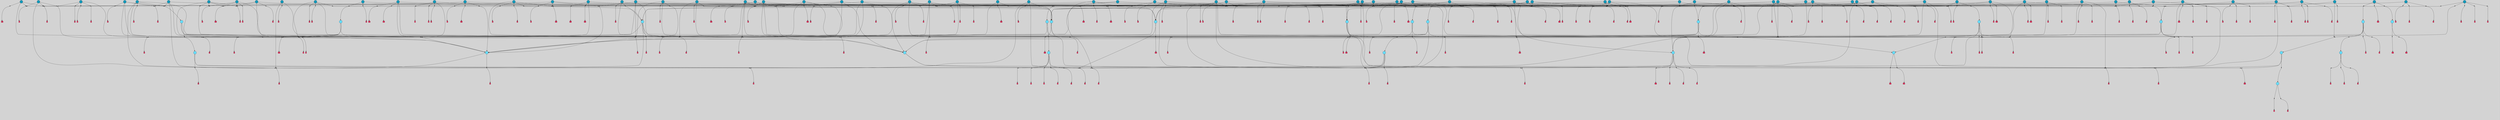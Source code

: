 // File exported with GEGELATI v1.3.1
// On the 2024-04-08 17:47:24
// With the File::TPGGraphDotExporter
digraph{
	graph[pad = "0.212, 0.055" bgcolor = lightgray]
	node[shape=circle style = filled label = ""]
		T3 [fillcolor="#66ddff"]
		T7 [fillcolor="#66ddff"]
		T9 [fillcolor="#66ddff"]
		T11 [fillcolor="#66ddff"]
		T24 [fillcolor="#66ddff"]
		T27 [fillcolor="#66ddff"]
		T54 [fillcolor="#66ddff"]
		T59 [fillcolor="#66ddff"]
		T82 [fillcolor="#66ddff"]
		T90 [fillcolor="#66ddff"]
		T95 [fillcolor="#66ddff"]
		T129 [fillcolor="#66ddff"]
		T150 [fillcolor="#66ddff"]
		T159 [fillcolor="#1199bb"]
		T176 [fillcolor="#1199bb"]
		T184 [fillcolor="#1199bb"]
		T194 [fillcolor="#1199bb"]
		T195 [fillcolor="#1199bb"]
		T210 [fillcolor="#1199bb"]
		T212 [fillcolor="#66ddff"]
		T213 [fillcolor="#66ddff"]
		T219 [fillcolor="#1199bb"]
		T223 [fillcolor="#1199bb"]
		T226 [fillcolor="#1199bb"]
		T230 [fillcolor="#1199bb"]
		T231 [fillcolor="#1199bb"]
		T238 [fillcolor="#1199bb"]
		T244 [fillcolor="#1199bb"]
		T245 [fillcolor="#1199bb"]
		T246 [fillcolor="#1199bb"]
		T247 [fillcolor="#1199bb"]
		T250 [fillcolor="#1199bb"]
		T253 [fillcolor="#1199bb"]
		T254 [fillcolor="#1199bb"]
		T255 [fillcolor="#66ddff"]
		T260 [fillcolor="#1199bb"]
		T263 [fillcolor="#1199bb"]
		T264 [fillcolor="#1199bb"]
		T267 [fillcolor="#66ddff"]
		T269 [fillcolor="#1199bb"]
		T270 [fillcolor="#1199bb"]
		T273 [fillcolor="#1199bb"]
		T274 [fillcolor="#1199bb"]
		T275 [fillcolor="#1199bb"]
		T278 [fillcolor="#1199bb"]
		T280 [fillcolor="#1199bb"]
		T281 [fillcolor="#1199bb"]
		T282 [fillcolor="#1199bb"]
		T283 [fillcolor="#1199bb"]
		T285 [fillcolor="#1199bb"]
		T289 [fillcolor="#1199bb"]
		T290 [fillcolor="#1199bb"]
		T295 [fillcolor="#1199bb"]
		T296 [fillcolor="#1199bb"]
		T300 [fillcolor="#66ddff"]
		T306 [fillcolor="#1199bb"]
		T307 [fillcolor="#1199bb"]
		T311 [fillcolor="#1199bb"]
		T313 [fillcolor="#1199bb"]
		T314 [fillcolor="#1199bb"]
		T316 [fillcolor="#1199bb"]
		T317 [fillcolor="#1199bb"]
		T318 [fillcolor="#66ddff"]
		T319 [fillcolor="#66ddff"]
		T320 [fillcolor="#66ddff"]
		T321 [fillcolor="#66ddff"]
		T322 [fillcolor="#66ddff"]
		T323 [fillcolor="#1199bb"]
		T324 [fillcolor="#66ddff"]
		T325 [fillcolor="#1199bb"]
		T328 [fillcolor="#1199bb"]
		T334 [fillcolor="#1199bb"]
		T335 [fillcolor="#1199bb"]
		T337 [fillcolor="#1199bb"]
		T339 [fillcolor="#1199bb"]
		T342 [fillcolor="#1199bb"]
		T344 [fillcolor="#1199bb"]
		T347 [fillcolor="#1199bb"]
		T349 [fillcolor="#1199bb"]
		T350 [fillcolor="#1199bb"]
		T352 [fillcolor="#1199bb"]
		T355 [fillcolor="#1199bb"]
		T356 [fillcolor="#1199bb"]
		T358 [fillcolor="#1199bb"]
		T359 [fillcolor="#1199bb"]
		T360 [fillcolor="#1199bb"]
		T362 [fillcolor="#1199bb"]
		T365 [fillcolor="#1199bb"]
		T366 [fillcolor="#1199bb"]
		T367 [fillcolor="#1199bb"]
		T368 [fillcolor="#1199bb"]
		T369 [fillcolor="#1199bb"]
		T370 [fillcolor="#1199bb"]
		T371 [fillcolor="#1199bb"]
		T372 [fillcolor="#1199bb"]
		T373 [fillcolor="#1199bb"]
		T374 [fillcolor="#1199bb"]
		T375 [fillcolor="#1199bb"]
		T376 [fillcolor="#1199bb"]
		T377 [fillcolor="#1199bb"]
		T378 [fillcolor="#1199bb"]
		T379 [fillcolor="#1199bb"]
		T380 [fillcolor="#1199bb"]
		P2356 [fillcolor="#cccccc" shape=point] //6|
		I2356 [shape=box style=invis label="6|1&2|6#1|7&#92;n10|7&2|0#1|5&#92;n9|4&0|1#2|2&#92;n8|6&0|0#1|0&#92;n"]
		P2356 -> I2356[style=invis]
		A1957 [fillcolor="#ff3366" shape=box margin=0.03 width=0 height=0 label="3"]
		T3 -> P2356 -> A1957
		P2357 [fillcolor="#cccccc" shape=point] //3|
		I2357 [shape=box style=invis label="7|6&2|4#0|2&#92;n10|3&2|7#1|4&#92;n11|6&0|4#0|1&#92;n7|1&0|0#2|6&#92;n7|6&0|3#2|6&#92;n4|0&2|6#0|1&#92;n4|4&2|5#0|2&#92;n4|6&0|4#2|7&#92;n10|0&2|3#1|5&#92;n2|6&0|5#0|2&#92;n1|0&2|3#0|7&#92;n1|6&2|0#0|5&#92;n6|2&0|1#0|7&#92;n9|2&0|3#2|7&#92;n5|3&0|6#0|6&#92;n1|7&2|5#2|3&#92;n8|1&2|7#0|6&#92;n1|0&2|5#2|1&#92;n7|1&2|2#2|5&#92;n7|4&2|6#0|3&#92;n"]
		P2357 -> I2357[style=invis]
		A1958 [fillcolor="#ff3366" shape=box margin=0.03 width=0 height=0 label="4"]
		T3 -> P2357 -> A1958
		P2358 [fillcolor="#cccccc" shape=point] //-3|
		I2358 [shape=box style=invis label="1|6&2|7#0|7&#92;n10|2&0|7#1|3&#92;n9|6&2|7#2|2&#92;n5|3&0|7#0|7&#92;n1|6&2|3#0|0&#92;n2|3&2|3#2|2&#92;n5|1&2|6#0|6&#92;n"]
		P2358 -> I2358[style=invis]
		A1959 [fillcolor="#ff3366" shape=box margin=0.03 width=0 height=0 label="7"]
		T7 -> P2358 -> A1959
		P2359 [fillcolor="#cccccc" shape=point] //5|
		I2359 [shape=box style=invis label="0|5&2|3#0|1&#92;n0|6&2|1#2|4&#92;n6|2&2|6#0|7&#92;n7|4&0|3#0|1&#92;n5|4&0|7#1|6&#92;n9|1&0|5#2|2&#92;n6|3&2|3#1|7&#92;n11|7&2|4#1|6&#92;n2|5&0|1#0|0&#92;n4|7&0|0#0|2&#92;n6|2&0|6#0|0&#92;n2|1&2|6#2|4&#92;n10|0&2|0#1|0&#92;n6|6&2|4#0|6&#92;n"]
		P2359 -> I2359[style=invis]
		A1960 [fillcolor="#ff3366" shape=box margin=0.03 width=0 height=0 label="8"]
		T7 -> P2359 -> A1960
		P2360 [fillcolor="#cccccc" shape=point] //-6|
		I2360 [shape=box style=invis label="11|1&0|7#2|0&#92;n10|4&0|1#1|0&#92;n4|3&2|4#2|1&#92;n0|5&2|0#0|0&#92;n6|1&0|0#0|3&#92;n8|2&2|0#0|4&#92;n11|4&2|0#1|6&#92;n7|0&2|6#2|3&#92;n5|3&2|6#2|0&#92;n2|0&2|0#0|4&#92;n"]
		P2360 -> I2360[style=invis]
		A1961 [fillcolor="#ff3366" shape=box margin=0.03 width=0 height=0 label="9"]
		T9 -> P2360 -> A1961
		P2361 [fillcolor="#cccccc" shape=point] //2|
		I2361 [shape=box style=invis label="6|3&2|7#1|4&#92;n8|6&0|0#2|5&#92;n2|1&0|2#0|3&#92;n8|7&0|6#0|4&#92;n2|1&2|0#0|1&#92;n0|0&2|2#2|3&#92;n6|6&0|7#2|1&#92;n6|1&0|7#2|6&#92;n5|4&2|7#0|4&#92;n0|3&0|4#2|0&#92;n11|0&2|0#2|5&#92;n4|5&2|5#2|4&#92;n5|7&0|6#0|4&#92;n9|7&2|5#0|3&#92;n5|4&2|1#0|3&#92;n5|3&0|1#1|7&#92;n0|4&0|3#2|5&#92;n"]
		P2361 -> I2361[style=invis]
		A1962 [fillcolor="#ff3366" shape=box margin=0.03 width=0 height=0 label="10"]
		T9 -> P2361 -> A1962
		P2362 [fillcolor="#cccccc" shape=point] //6|
		I2362 [shape=box style=invis label="3|0&2|7#2|2&#92;n3|2&0|4#2|5&#92;n5|1&0|2#1|0&#92;n8|7&0|1#2|0&#92;n8|5&0|3#0|6&#92;n0|2&0|2#2|3&#92;n1|5&2|5#0|5&#92;n5|6&0|6#0|7&#92;n6|7&0|0#2|6&#92;n1|2&2|3#0|0&#92;n7|7&2|3#0|4&#92;n0|7&2|7#0|6&#92;n1|0&2|2#2|7&#92;n4|4&0|1#0|0&#92;n"]
		P2362 -> I2362[style=invis]
		A1963 [fillcolor="#ff3366" shape=box margin=0.03 width=0 height=0 label="11"]
		T11 -> P2362 -> A1963
		P2363 [fillcolor="#cccccc" shape=point] //-4|
		I2363 [shape=box style=invis label="4|1&0|4#2|6&#92;n1|2&2|2#2|0&#92;n1|2&2|0#0|6&#92;n8|4&2|3#2|5&#92;n5|5&2|1#1|0&#92;n"]
		P2363 -> I2363[style=invis]
		A1964 [fillcolor="#ff3366" shape=box margin=0.03 width=0 height=0 label="12"]
		T11 -> P2363 -> A1964
		P2364 [fillcolor="#cccccc" shape=point] //1|
		I2364 [shape=box style=invis label="5|1&0|6#2|7&#92;n2|4&0|4#2|2&#92;n0|6&0|5#0|4&#92;n10|6&2|5#1|6&#92;n9|3&0|1#1|7&#92;n10|3&2|2#1|0&#92;n5|0&0|0#2|1&#92;n11|3&2|3#1|5&#92;n10|3&0|1#1|0&#92;n2|4&0|1#0|1&#92;n0|2&0|3#2|4&#92;n9|2&2|1#2|5&#92;n11|7&2|6#2|6&#92;n"]
		P2364 -> I2364[style=invis]
		T24 -> P2364 -> T7
		P2365 [fillcolor="#cccccc" shape=point] //5|
		I2365 [shape=box style=invis label="3|0&2|0#0|1&#92;n3|0&0|7#0|1&#92;n5|3&0|2#2|6&#92;n4|4&2|4#2|6&#92;n11|2&0|7#1|6&#92;n2|7&2|2#2|5&#92;n9|3&2|6#2|7&#92;n7|7&0|0#0|4&#92;n6|1&2|4#2|3&#92;n5|4&2|0#1|6&#92;n1|3&0|7#0|4&#92;n"]
		P2365 -> I2365[style=invis]
		A1965 [fillcolor="#ff3366" shape=box margin=0.03 width=0 height=0 label="7"]
		T24 -> P2365 -> A1965
		P2366 [fillcolor="#cccccc" shape=point] //-2|
		I2366 [shape=box style=invis label="4|1&0|4#0|3&#92;n4|2&0|5#2|0&#92;n5|5&2|6#0|5&#92;n1|4&0|1#0|2&#92;n6|3&2|7#1|5&#92;n0|4&2|0#0|3&#92;n8|5&2|5#1|2&#92;n10|7&2|7#1|1&#92;n3|4&0|0#2|1&#92;n3|6&2|5#2|5&#92;n8|3&0|1#0|7&#92;n10|0&2|7#1|3&#92;n4|1&2|4#0|1&#92;n9|3&2|0#0|4&#92;n3|6&2|0#0|4&#92;n1|2&0|6#2|1&#92;n4|0&2|1#2|2&#92;n"]
		P2366 -> I2366[style=invis]
		A1966 [fillcolor="#ff3366" shape=box margin=0.03 width=0 height=0 label="14"]
		T24 -> P2366 -> A1966
		P2367 [fillcolor="#cccccc" shape=point] //2|
		I2367 [shape=box style=invis label="9|1&2|3#0|1&#92;n5|2&2|0#2|4&#92;n3|6&2|5#2|7&#92;n7|0&2|5#0|4&#92;n1|2&0|3#0|5&#92;n7|3&2|7#0|0&#92;n"]
		P2367 -> I2367[style=invis]
		A1967 [fillcolor="#ff3366" shape=box margin=0.03 width=0 height=0 label="2"]
		T27 -> P2367 -> A1967
		P2368 [fillcolor="#cccccc" shape=point] //-6|
		I2368 [shape=box style=invis label="7|5&0|4#0|4&#92;n11|0&2|5#2|1&#92;n"]
		P2368 -> I2368[style=invis]
		A1968 [fillcolor="#ff3366" shape=box margin=0.03 width=0 height=0 label="3"]
		T27 -> P2368 -> A1968
		T27 -> P2357
		P2369 [fillcolor="#cccccc" shape=point] //0|
		I2369 [shape=box style=invis label="2|5&0|1#0|6&#92;n6|1&2|2#2|7&#92;n8|0&0|3#1|4&#92;n4|3&2|5#2|4&#92;n8|1&2|4#0|0&#92;n6|6&0|1#2|6&#92;n11|7&2|4#2|5&#92;n6|2&2|4#0|2&#92;n8|5&2|4#2|4&#92;n2|1&2|1#2|2&#92;n2|7&2|5#2|6&#92;n9|7&0|5#0|4&#92;n1|2&0|5#2|6&#92;n4|2&2|3#2|7&#92;n3|3&2|1#0|2&#92;n"]
		P2369 -> I2369[style=invis]
		A1969 [fillcolor="#ff3366" shape=box margin=0.03 width=0 height=0 label="5"]
		T27 -> P2369 -> A1969
		P2370 [fillcolor="#cccccc" shape=point] //0|
		I2370 [shape=box style=invis label="4|0&0|3#2|7&#92;n10|2&0|3#1|7&#92;n3|5&0|2#0|3&#92;n4|5&0|0#2|1&#92;n10|7&2|0#1|2&#92;n5|3&2|3#1|6&#92;n9|5&2|0#0|4&#92;n5|4&2|7#0|2&#92;n10|3&2|7#1|4&#92;n7|2&0|1#2|6&#92;n8|6&0|5#0|5&#92;n8|7&2|3#0|5&#92;n2|6&2|4#0|0&#92;n"]
		P2370 -> I2370[style=invis]
		A1970 [fillcolor="#ff3366" shape=box margin=0.03 width=0 height=0 label="5"]
		T27 -> P2370 -> A1970
		P2371 [fillcolor="#cccccc" shape=point] //8|
		I2371 [shape=box style=invis label="9|0&0|1#2|0&#92;n10|1&2|5#1|4&#92;n8|2&2|6#0|4&#92;n2|4&2|5#2|3&#92;n4|2&2|2#0|2&#92;n7|5&0|2#0|0&#92;n8|2&2|1#1|3&#92;n8|7&0|7#2|1&#92;n1|1&0|0#0|7&#92;n5|6&2|5#1|0&#92;n6|6&2|5#0|0&#92;n11|4&0|3#2|6&#92;n4|2&2|4#0|7&#92;n5|6&0|1#2|0&#92;n11|3&0|2#0|7&#92;n"]
		P2371 -> I2371[style=invis]
		A1971 [fillcolor="#ff3366" shape=box margin=0.03 width=0 height=0 label="6"]
		T54 -> P2371 -> A1971
		T54 -> P2365
		P2372 [fillcolor="#cccccc" shape=point] //-10|
		I2372 [shape=box style=invis label="3|6&0|0#0|4&#92;n4|1&2|4#0|1&#92;n5|1&0|1#0|4&#92;n5|5&2|6#0|5&#92;n6|5&0|6#0|3&#92;n11|1&2|0#0|1&#92;n0|7&2|0#0|3&#92;n1|2&0|6#0|1&#92;n8|0&0|4#2|0&#92;n0|4&0|7#2|7&#92;n7|0&2|7#1|3&#92;n3|1&0|5#2|5&#92;n5|1&0|4#0|3&#92;n2|2&0|2#0|0&#92;n8|3&0|1#0|7&#92;n3|0&0|3#0|5&#92;n7|2&0|5#2|0&#92;n6|3&2|7#1|5&#92;n4|7&2|7#2|1&#92;n"]
		P2372 -> I2372[style=invis]
		A1972 [fillcolor="#ff3366" shape=box margin=0.03 width=0 height=0 label="14"]
		T54 -> P2372 -> A1972
		T54 -> P2359
		P2373 [fillcolor="#cccccc" shape=point] //8|
		I2373 [shape=box style=invis label="9|0&0|1#2|0&#92;n10|1&2|5#1|4&#92;n8|2&2|6#0|4&#92;n4|5&0|3#0|1&#92;n2|4&2|5#2|3&#92;n4|2&2|2#0|2&#92;n7|5&0|2#0|0&#92;n8|2&2|1#1|3&#92;n8|7&0|7#2|1&#92;n1|1&0|0#0|7&#92;n5|6&2|5#1|0&#92;n6|3&2|5#0|0&#92;n11|4&0|3#2|6&#92;n1|2&2|4#0|7&#92;n5|6&0|1#2|0&#92;n11|3&0|2#0|7&#92;n"]
		P2373 -> I2373[style=invis]
		A1973 [fillcolor="#ff3366" shape=box margin=0.03 width=0 height=0 label="6"]
		T59 -> P2373 -> A1973
		T59 -> P2365
		T59 -> P2360
		T59 -> P2365
		P2374 [fillcolor="#cccccc" shape=point] //6|
		I2374 [shape=box style=invis label="7|0&2|5#1|2&#92;n10|6&2|1#1|3&#92;n7|5&0|2#0|7&#92;n10|7&0|1#1|5&#92;n4|6&2|5#0|5&#92;n4|4&0|7#2|7&#92;n"]
		P2374 -> I2374[style=invis]
		A1974 [fillcolor="#ff3366" shape=box margin=0.03 width=0 height=0 label="7"]
		T82 -> P2374 -> A1974
		P2375 [fillcolor="#cccccc" shape=point] //6|
		I2375 [shape=box style=invis label="0|5&2|3#0|1&#92;n0|6&2|1#2|4&#92;n9|1&0|5#2|2&#92;n7|4&0|3#0|1&#92;n5|4&0|7#1|6&#92;n2|5&0|1#0|0&#92;n6|3&2|3#1|7&#92;n11|7&2|4#1|6&#92;n6|2&2|6#0|1&#92;n4|7&0|0#0|2&#92;n6|2&0|6#0|0&#92;n9|1&2|6#2|4&#92;n10|0&2|0#1|0&#92;n6|6&2|4#0|6&#92;n"]
		P2375 -> I2375[style=invis]
		A1975 [fillcolor="#ff3366" shape=box margin=0.03 width=0 height=0 label="8"]
		T82 -> P2375 -> A1975
		T82 -> P2360
		P2376 [fillcolor="#cccccc" shape=point] //-2|
		I2376 [shape=box style=invis label="8|4&2|1#2|5&#92;n4|1&0|7#2|1&#92;n5|7&2|3#2|2&#92;n10|4&2|5#1|7&#92;n10|0&2|6#1|3&#92;n4|5&2|7#0|6&#92;n9|5&2|4#0|4&#92;n2|4&0|5#0|7&#92;n11|1&2|4#2|6&#92;n5|6&0|7#1|2&#92;n2|7&2|7#2|6&#92;n5|2&0|5#1|5&#92;n3|0&0|6#0|2&#92;n4|0&0|4#2|4&#92;n4|4&2|6#0|7&#92;n10|6&2|0#1|4&#92;n9|7&0|3#1|4&#92;n1|4&2|6#0|3&#92;n11|5&2|6#0|3&#92;n0|3&0|5#0|1&#92;n"]
		P2376 -> I2376[style=invis]
		A1976 [fillcolor="#ff3366" shape=box margin=0.03 width=0 height=0 label="13"]
		T90 -> P2376 -> A1976
		P2377 [fillcolor="#cccccc" shape=point] //4|
		I2377 [shape=box style=invis label="7|1&2|6#1|3&#92;n10|1&0|3#1|6&#92;n8|5&2|3#2|1&#92;n11|5&0|0#2|6&#92;n4|1&0|6#0|0&#92;n11|1&0|2#0|3&#92;n2|0&2|1#0|7&#92;n"]
		P2377 -> I2377[style=invis]
		A1977 [fillcolor="#ff3366" shape=box margin=0.03 width=0 height=0 label="2"]
		T90 -> P2377 -> A1977
		P2378 [fillcolor="#cccccc" shape=point] //7|
		I2378 [shape=box style=invis label="10|3&0|1#1|4&#92;n4|6&0|0#0|2&#92;n4|5&0|6#0|0&#92;n4|3&0|6#2|1&#92;n7|0&0|3#1|2&#92;n4|7&0|6#0|5&#92;n7|6&0|7#0|6&#92;n6|6&0|0#0|3&#92;n11|1&0|4#2|5&#92;n10|2&0|3#1|2&#92;n"]
		P2378 -> I2378[style=invis]
		A1978 [fillcolor="#ff3366" shape=box margin=0.03 width=0 height=0 label="4"]
		T90 -> P2378 -> A1978
		P2379 [fillcolor="#cccccc" shape=point] //-3|
		I2379 [shape=box style=invis label="8|1&2|3#0|5&#92;n0|6&0|5#0|5&#92;n3|7&2|1#0|6&#92;n3|5&0|1#0|0&#92;n9|5&2|0#0|4&#92;n3|5&0|2#0|3&#92;n10|6&2|4#1|0&#92;n9|4&2|7#2|6&#92;n1|7&2|5#2|2&#92;n"]
		P2379 -> I2379[style=invis]
		A1979 [fillcolor="#ff3366" shape=box margin=0.03 width=0 height=0 label="5"]
		T90 -> P2379 -> A1979
		P2380 [fillcolor="#cccccc" shape=point] //-7|
		I2380 [shape=box style=invis label="3|0&2|0#0|1&#92;n1|1&0|2#0|4&#92;n11|2&0|7#1|6&#92;n9|7&0|0#0|4&#92;n3|0&0|7#0|1&#92;n9|3&2|6#2|7&#92;n5|3&0|2#2|6&#92;n6|1&2|4#2|3&#92;n5|4&2|0#1|6&#92;n1|3&0|7#0|7&#92;n"]
		P2380 -> I2380[style=invis]
		A1980 [fillcolor="#ff3366" shape=box margin=0.03 width=0 height=0 label="7"]
		T90 -> P2380 -> A1980
		P2381 [fillcolor="#cccccc" shape=point] //4|
		I2381 [shape=box style=invis label="4|3&0|6#0|3&#92;n5|7&2|3#2|2&#92;n5|6&0|7#1|2&#92;n1|4&2|6#0|3&#92;n8|4&2|1#2|5&#92;n9|5&2|4#1|4&#92;n2|4&0|5#0|7&#92;n10|0&0|6#1|3&#92;n3|0&0|6#0|2&#92;n2|7&2|7#2|6&#92;n5|2&0|5#1|5&#92;n10|4&2|5#1|7&#92;n4|0&0|4#2|4&#92;n11|1&0|4#2|6&#92;n10|6&2|0#1|4&#92;n9|7&0|3#1|4&#92;n4|5&2|7#0|6&#92;n11|5&2|6#2|3&#92;n0|3&0|5#0|1&#92;n"]
		P2381 -> I2381[style=invis]
		A1981 [fillcolor="#ff3366" shape=box margin=0.03 width=0 height=0 label="13"]
		T95 -> P2381 -> A1981
		P2382 [fillcolor="#cccccc" shape=point] //8|
		I2382 [shape=box style=invis label="9|7&0|5#2|5&#92;n3|3&2|3#0|2&#92;n9|5&2|2#1|0&#92;n2|3&0|6#0|3&#92;n4|4&2|5#2|7&#92;n11|3&2|0#1|5&#92;n6|6&2|1#2|2&#92;n4|6&0|1#2|2&#92;n2|5&2|7#2|2&#92;n7|7&2|2#2|3&#92;n6|5&0|3#2|6&#92;n6|7&0|6#0|2&#92;n"]
		P2382 -> I2382[style=invis]
		A1982 [fillcolor="#ff3366" shape=box margin=0.03 width=0 height=0 label="14"]
		T95 -> P2382 -> A1982
		P2383 [fillcolor="#cccccc" shape=point] //2|
		I2383 [shape=box style=invis label="4|1&0|4#2|6&#92;n5|5&2|1#1|0&#92;n1|0&2|0#0|6&#92;n8|4&2|3#2|5&#92;n"]
		P2383 -> I2383[style=invis]
		T95 -> P2383 -> T11
		P2384 [fillcolor="#cccccc" shape=point] //-9|
		I2384 [shape=box style=invis label="2|0&2|0#2|1&#92;n4|4&2|4#2|6&#92;n9|1&0|3#1|7&#92;n5|3&0|2#2|6&#92;n2|7&2|2#2|5&#92;n5|4&2|0#1|6&#92;n3|0&0|7#0|1&#92;n1|3&0|7#0|4&#92;n11|6&2|2#0|7&#92;n7|7&0|0#0|4&#92;n11|0&0|7#1|6&#92;n9|3&2|6#2|7&#92;n"]
		P2384 -> I2384[style=invis]
		A1983 [fillcolor="#ff3366" shape=box margin=0.03 width=0 height=0 label="7"]
		T95 -> P2384 -> A1983
		P2385 [fillcolor="#cccccc" shape=point] //-8|
		I2385 [shape=box style=invis label="7|5&0|4#2|4&#92;n"]
		P2385 -> I2385[style=invis]
		A1984 [fillcolor="#ff3366" shape=box margin=0.03 width=0 height=0 label="3"]
		T95 -> P2385 -> A1984
		T129 -> P2371
		T129 -> P2365
		P2386 [fillcolor="#cccccc" shape=point] //10|
		I2386 [shape=box style=invis label="4|5&2|7#2|1&#92;n1|7&2|3#0|6&#92;n3|5&2|2#0|3&#92;n10|3&0|7#1|4&#92;n7|1&0|4#2|6&#92;n10|2&0|3#1|7&#92;n9|5&2|0#0|4&#92;n4|0&0|3#2|7&#92;n11|4&2|6#1|2&#92;n5|4&2|7#0|2&#92;n2|6&2|4#0|0&#92;n6|5&0|7#2|1&#92;n5|3&2|3#1|6&#92;n10|7&2|0#1|2&#92;n"]
		P2386 -> I2386[style=invis]
		A1985 [fillcolor="#ff3366" shape=box margin=0.03 width=0 height=0 label="5"]
		T129 -> P2386 -> A1985
		P2387 [fillcolor="#cccccc" shape=point] //5|
		I2387 [shape=box style=invis label="9|4&2|3#1|3&#92;n0|4&2|4#0|5&#92;n6|1&2|6#2|5&#92;n4|0&0|5#2|0&#92;n"]
		P2387 -> I2387[style=invis]
		A1986 [fillcolor="#ff3366" shape=box margin=0.03 width=0 height=0 label="7"]
		T129 -> P2387 -> A1986
		P2388 [fillcolor="#cccccc" shape=point] //6|
		I2388 [shape=box style=invis label="9|4&2|7#0|6&#92;n8|4&0|1#1|0&#92;n1|3&0|0#2|1&#92;n2|4&0|6#2|2&#92;n5|1&2|5#0|7&#92;n3|0&0|3#2|6&#92;n2|2&2|6#0|2&#92;n8|4&0|4#2|2&#92;n5|1&2|4#0|3&#92;n9|4&0|6#0|6&#92;n5|0&2|2#1|5&#92;n11|7&0|0#1|1&#92;n0|4&0|3#0|3&#92;n7|7&2|4#2|5&#92;n1|5&0|1#2|1&#92;n"]
		P2388 -> I2388[style=invis]
		A1987 [fillcolor="#ff3366" shape=box margin=0.03 width=0 height=0 label="1"]
		T129 -> P2388 -> A1987
		P2389 [fillcolor="#cccccc" shape=point] //-3|
		I2389 [shape=box style=invis label="2|6&0|0#0|7&#92;n9|6&2|0#0|6&#92;n3|0&0|5#0|1&#92;n5|5&0|4#0|3&#92;n6|1&2|4#2|3&#92;n2|7&2|2#2|5&#92;n5|3&0|2#2|6&#92;n7|7&0|0#0|4&#92;n5|4&2|0#1|6&#92;n9|3&2|6#2|7&#92;n1|3&0|7#0|4&#92;n"]
		P2389 -> I2389[style=invis]
		A1988 [fillcolor="#ff3366" shape=box margin=0.03 width=0 height=0 label="7"]
		T150 -> P2389 -> A1988
		P2390 [fillcolor="#cccccc" shape=point] //4|
		I2390 [shape=box style=invis label="6|0&0|7#1|0&#92;n8|6&2|6#2|7&#92;n"]
		P2390 -> I2390[style=invis]
		A1989 [fillcolor="#ff3366" shape=box margin=0.03 width=0 height=0 label="3"]
		T150 -> P2390 -> A1989
		P2391 [fillcolor="#cccccc" shape=point] //0|
		I2391 [shape=box style=invis label="2|5&0|1#0|6&#92;n6|1&2|2#2|7&#92;n8|0&0|3#1|4&#92;n11|7&2|4#2|5&#92;n8|1&2|4#0|0&#92;n6|6&0|1#2|6&#92;n7|0&2|4#1|0&#92;n4|1&2|5#2|4&#92;n6|2&2|4#0|2&#92;n8|5&2|4#2|4&#92;n2|1&2|1#2|2&#92;n2|7&2|5#2|6&#92;n9|7&0|5#0|4&#92;n1|2&0|5#2|6&#92;n4|2&2|3#2|7&#92;n3|3&2|1#0|2&#92;n"]
		P2391 -> I2391[style=invis]
		A1990 [fillcolor="#ff3366" shape=box margin=0.03 width=0 height=0 label="5"]
		T150 -> P2391 -> A1990
		T150 -> P2385
		P2392 [fillcolor="#cccccc" shape=point] //7|
		I2392 [shape=box style=invis label="1|6&2|7#0|7&#92;n9|6&2|7#2|2&#92;n10|2&0|7#1|0&#92;n1|6&2|3#0|0&#92;n5|0&2|2#1|1&#92;n2|3&2|3#2|2&#92;n5|1&2|6#0|6&#92;n"]
		P2392 -> I2392[style=invis]
		T150 -> P2392 -> T90
		P2393 [fillcolor="#cccccc" shape=point] //7|
		I2393 [shape=box style=invis label="7|0&2|1#2|0&#92;n9|7&2|1#1|7&#92;n8|2&0|1#1|0&#92;n6|6&0|2#1|1&#92;n2|2&0|5#0|0&#92;n5|7&0|0#2|1&#92;n5|1&2|5#1|5&#92;n4|7&2|4#2|3&#92;n10|5&2|2#1|5&#92;n1|3&2|2#2|0&#92;n10|2&2|6#1|5&#92;n"]
		P2393 -> I2393[style=invis]
		A1991 [fillcolor="#ff3366" shape=box margin=0.03 width=0 height=0 label="1"]
		T159 -> P2393 -> A1991
		P2394 [fillcolor="#cccccc" shape=point] //7|
		I2394 [shape=box style=invis label="7|4&2|7#0|4&#92;n4|6&0|1#2|5&#92;n2|1&2|3#0|0&#92;n4|3&2|0#0|1&#92;n0|0&2|7#2|7&#92;n7|7&0|5#2|3&#92;n5|0&2|1#2|2&#92;n10|0&0|4#1|2&#92;n4|4&0|7#0|0&#92;n6|7&0|2#0|1&#92;n1|4&2|5#0|4&#92;n"]
		P2394 -> I2394[style=invis]
		A1992 [fillcolor="#ff3366" shape=box margin=0.03 width=0 height=0 label="0"]
		T159 -> P2394 -> A1992
		P2395 [fillcolor="#cccccc" shape=point] //5|
		I2395 [shape=box style=invis label="0|5&2|3#0|1&#92;n0|6&2|1#2|4&#92;n6|2&2|6#0|7&#92;n9|0&2|7#1|1&#92;n7|4&0|3#0|1&#92;n11|7&2|4#1|6&#92;n9|1&0|5#2|2&#92;n5|4&0|7#1|6&#92;n2|5&0|1#0|0&#92;n4|7&0|0#0|2&#92;n6|2&0|6#0|0&#92;n2|1&2|6#2|4&#92;n10|0&0|0#1|0&#92;n6|6&2|4#0|6&#92;n"]
		P2395 -> I2395[style=invis]
		T159 -> P2395 -> T129
		P2396 [fillcolor="#cccccc" shape=point] //3|
		I2396 [shape=box style=invis label="4|7&0|7#2|7&#92;n11|5&2|6#0|2&#92;n5|5&2|6#2|0&#92;n3|2&0|6#0|3&#92;n10|2&2|5#1|5&#92;n9|4&2|3#1|5&#92;n2|5&2|7#2|4&#92;n11|3&2|5#1|0&#92;n7|0&0|7#2|1&#92;n1|2&0|5#0|1&#92;n"]
		P2396 -> I2396[style=invis]
		A1993 [fillcolor="#ff3366" shape=box margin=0.03 width=0 height=0 label="5"]
		T176 -> P2396 -> A1993
		P2397 [fillcolor="#cccccc" shape=point] //2|
		I2397 [shape=box style=invis label="7|1&0|6#0|1&#92;n5|2&2|5#1|6&#92;n10|1&2|1#1|1&#92;n4|7&0|4#2|2&#92;n11|7&0|4#2|7&#92;n5|0&0|5#1|7&#92;n8|2&0|5#2|4&#92;n10|0&2|6#1|6&#92;n5|1&0|1#2|3&#92;n1|6&2|0#0|1&#92;n9|6&2|2#1|4&#92;n3|4&2|3#0|0&#92;n10|1&0|1#1|0&#92;n2|2&0|1#2|1&#92;n3|1&2|7#0|3&#92;n"]
		P2397 -> I2397[style=invis]
		A1994 [fillcolor="#ff3366" shape=box margin=0.03 width=0 height=0 label="10"]
		T176 -> P2397 -> A1994
		P2398 [fillcolor="#cccccc" shape=point] //-1|
		I2398 [shape=box style=invis label="1|7&2|1#0|6&#92;n8|1&2|3#0|5&#92;n10|6&2|7#1|0&#92;n1|7&2|5#0|2&#92;n0|3&0|3#2|2&#92;n3|5&0|1#0|0&#92;n3|5&0|2#0|3&#92;n1|5&2|0#0|4&#92;n5|7&2|2#2|5&#92;n4|0&2|3#0|3&#92;n"]
		P2398 -> I2398[style=invis]
		T176 -> P2398 -> T3
		P2399 [fillcolor="#cccccc" shape=point] //-3|
		I2399 [shape=box style=invis label="6|3&2|4#1|4&#92;n5|3&0|1#1|7&#92;n2|1&0|2#2|3&#92;n8|7&0|6#0|4&#92;n2|1&2|0#0|1&#92;n0|0&2|2#2|3&#92;n6|1&0|7#2|6&#92;n5|7&0|2#0|4&#92;n0|3&0|4#2|0&#92;n11|0&2|0#2|5&#92;n6|0&2|0#1|4&#92;n8|6&0|2#2|5&#92;n5|4&2|1#0|3&#92;n9|7&2|5#0|3&#92;n5|4&2|7#0|4&#92;n"]
		P2399 -> I2399[style=invis]
		A1995 [fillcolor="#ff3366" shape=box margin=0.03 width=0 height=0 label="10"]
		T176 -> P2399 -> A1995
		P2400 [fillcolor="#cccccc" shape=point] //4|
		I2400 [shape=box style=invis label="7|1&0|6#0|1&#92;n5|2&2|5#1|6&#92;n10|1&2|1#1|1&#92;n9|6&2|2#1|4&#92;n4|7&0|4#2|2&#92;n9|6&0|4#1|1&#92;n10|0&2|6#1|6&#92;n5|1&0|1#2|3&#92;n1|6&2|0#0|1&#92;n8|2&0|5#2|4&#92;n3|4&2|3#0|0&#92;n10|1&0|5#1|0&#92;n2|2&0|1#2|1&#92;n3|1&2|7#0|3&#92;n"]
		P2400 -> I2400[style=invis]
		A1996 [fillcolor="#ff3366" shape=box margin=0.03 width=0 height=0 label="10"]
		T176 -> P2400 -> A1996
		P2401 [fillcolor="#cccccc" shape=point] //-5|
		I2401 [shape=box style=invis label="10|6&2|5#1|6&#92;n9|3&0|1#1|7&#92;n2|4&0|1#0|1&#92;n11|3&0|7#1|6&#92;n5|1&0|6#2|7&#92;n8|0&0|0#0|1&#92;n0|6&0|7#0|4&#92;n6|7&2|6#2|6&#92;n11|0&2|3#0|5&#92;n"]
		P2401 -> I2401[style=invis]
		T184 -> P2401 -> T7
		P2402 [fillcolor="#cccccc" shape=point] //-9|
		I2402 [shape=box style=invis label="10|3&0|5#1|7&#92;n9|0&2|4#1|3&#92;n"]
		P2402 -> I2402[style=invis]
		A1997 [fillcolor="#ff3366" shape=box margin=0.03 width=0 height=0 label="3"]
		T184 -> P2402 -> A1997
		P2403 [fillcolor="#cccccc" shape=point] //-6|
		I2403 [shape=box style=invis label="3|5&0|0#0|2&#92;n6|6&2|1#2|6&#92;n4|6&0|1#2|5&#92;n7|1&0|6#1|3&#92;n11|1&2|4#0|5&#92;n1|2&0|1#2|3&#92;n4|3&0|5#2|4&#92;n4|0&0|5#2|0&#92;n8|5&2|4#2|4&#92;n2|4&0|1#0|6&#92;n5|1&2|4#0|0&#92;n3|3&2|1#0|2&#92;n9|7&0|5#0|4&#92;n2|2&0|6#2|0&#92;n7|1&2|2#2|2&#92;n"]
		P2403 -> I2403[style=invis]
		A1998 [fillcolor="#ff3366" shape=box margin=0.03 width=0 height=0 label="5"]
		T184 -> P2403 -> A1998
		P2404 [fillcolor="#cccccc" shape=point] //3|
		I2404 [shape=box style=invis label="7|2&0|2#2|4&#92;n0|4&0|6#2|7&#92;n9|0&0|1#2|2&#92;n8|6&0|0#1|0&#92;n"]
		P2404 -> I2404[style=invis]
		A1999 [fillcolor="#ff3366" shape=box margin=0.03 width=0 height=0 label="3"]
		T184 -> P2404 -> A1999
		T184 -> P2396
		P2405 [fillcolor="#cccccc" shape=point] //-2|
		I2405 [shape=box style=invis label="1|0&0|3#0|3&#92;n2|7&0|4#0|4&#92;n11|6&2|1#1|4&#92;n6|1&2|5#0|0&#92;n2|0&2|0#0|6&#92;n1|3&2|1#0|4&#92;n"]
		P2405 -> I2405[style=invis]
		A2000 [fillcolor="#ff3366" shape=box margin=0.03 width=0 height=0 label="2"]
		T194 -> P2405 -> A2000
		P2406 [fillcolor="#cccccc" shape=point] //3|
		I2406 [shape=box style=invis label="5|4&2|7#0|4&#92;n0|4&0|3#2|5&#92;n8|6&0|0#2|5&#92;n2|1&0|2#0|3&#92;n9|7&0|6#0|4&#92;n0|0&2|2#2|3&#92;n6|6&0|7#2|1&#92;n6|1&0|7#2|6&#92;n0|3&0|4#2|0&#92;n11|0&2|0#2|5&#92;n4|5&2|5#2|4&#92;n5|3&0|1#1|7&#92;n9|7&2|2#0|3&#92;n5|4&2|1#0|3&#92;n5|0&0|6#0|4&#92;n0|0&0|1#2|0&#92;n"]
		P2406 -> I2406[style=invis]
		A2001 [fillcolor="#ff3366" shape=box margin=0.03 width=0 height=0 label="10"]
		T194 -> P2406 -> A2001
		T194 -> P2398
		P2407 [fillcolor="#cccccc" shape=point] //10|
		I2407 [shape=box style=invis label="6|1&2|4#2|3&#92;n3|0&0|7#0|1&#92;n5|3&0|2#2|6&#92;n4|4&0|4#2|6&#92;n5|4&2|0#1|6&#92;n10|5&0|6#1|5&#92;n2|5&2|1#2|2&#92;n1|3&0|7#0|4&#92;n3|0&2|0#0|1&#92;n11|2&0|5#1|6&#92;n9|3&2|6#2|7&#92;n7|7&0|0#0|4&#92;n"]
		P2407 -> I2407[style=invis]
		A2002 [fillcolor="#ff3366" shape=box margin=0.03 width=0 height=0 label="7"]
		T194 -> P2407 -> A2002
		P2408 [fillcolor="#cccccc" shape=point] //5|
		I2408 [shape=box style=invis label="3|0&2|0#2|1&#92;n3|0&0|7#0|1&#92;n5|3&0|2#2|6&#92;n4|4&2|4#2|6&#92;n5|4&2|0#1|6&#92;n2|7&2|2#2|5&#92;n1|3&0|7#0|4&#92;n11|6&2|2#0|7&#92;n7|7&0|0#0|4&#92;n6|1&2|4#2|3&#92;n11|0&0|7#1|6&#92;n9|3&2|6#2|7&#92;n"]
		P2408 -> I2408[style=invis]
		A2003 [fillcolor="#ff3366" shape=box margin=0.03 width=0 height=0 label="7"]
		T195 -> P2408 -> A2003
		P2409 [fillcolor="#cccccc" shape=point] //4|
		I2409 [shape=box style=invis label="7|1&0|6#0|1&#92;n6|7&2|7#1|7&#92;n10|1&2|1#1|1&#92;n9|6&2|2#1|4&#92;n4|7&0|4#2|2&#92;n9|6&0|5#1|1&#92;n10|0&2|6#1|6&#92;n5|1&0|1#2|3&#92;n10|1&0|5#1|0&#92;n3|4&2|3#0|0&#92;n8|2&0|5#2|4&#92;n1|6&2|0#0|0&#92;n2|3&0|1#2|6&#92;n5|2&2|2#1|6&#92;n2|2&0|1#2|1&#92;n3|1&2|7#0|3&#92;n6|7&2|3#0|4&#92;n"]
		P2409 -> I2409[style=invis]
		A2004 [fillcolor="#ff3366" shape=box margin=0.03 width=0 height=0 label="10"]
		T195 -> P2409 -> A2004
		P2410 [fillcolor="#cccccc" shape=point] //-4|
		I2410 [shape=box style=invis label="0|4&0|0#2|7&#92;n8|5&2|4#2|4&#92;n4|3&2|5#2|4&#92;n11|7&2|2#2|5&#92;n6|5&2|2#2|7&#92;n3|2&0|7#0|7&#92;n3|3&2|1#0|3&#92;n2|6&0|3#2|5&#92;n0|1&2|6#2|2&#92;n8|2&0|0#1|6&#92;n0|7&0|5#0|4&#92;n9|5&0|3#2|7&#92;n2|7&2|5#2|6&#92;n9|0&2|0#0|1&#92;n1|2&2|4#0|2&#92;n"]
		P2410 -> I2410[style=invis]
		T195 -> P2410 -> T27
		T195 -> P2394
		T210 -> P2394
		T210 -> P2365
		P2411 [fillcolor="#cccccc" shape=point] //6|
		I2411 [shape=box style=invis label="10|4&2|6#1|2&#92;n8|4&0|1#1|0&#92;n0|4&2|6#0|0&#92;n8|4&2|5#2|1&#92;n7|5&2|5#1|0&#92;n3|6&0|6#2|2&#92;n1|7&0|7#0|5&#92;n2|0&0|7#2|4&#92;n2|6&2|2#0|0&#92;n0|7&2|7#0|7&#92;n11|6&0|4#2|2&#92;n5|5&0|0#0|1&#92;n10|1&0|0#1|0&#92;n7|3&0|1#2|5&#92;n9|2&2|7#1|5&#92;n9|4&2|6#2|7&#92;n1|6&2|4#2|2&#92;n3|3&2|2#0|7&#92;n1|6&2|0#0|0&#92;n6|4&2|6#1|0&#92;n"]
		P2411 -> I2411[style=invis]
		A2005 [fillcolor="#ff3366" shape=box margin=0.03 width=0 height=0 label="1"]
		T210 -> P2411 -> A2005
		P2412 [fillcolor="#cccccc" shape=point] //2|
		I2412 [shape=box style=invis label="4|5&2|7#2|1&#92;n1|7&2|3#0|6&#92;n3|5&2|2#0|3&#92;n10|3&2|7#1|4&#92;n7|1&0|4#2|6&#92;n4|0&0|3#2|7&#92;n9|5&2|0#0|4&#92;n10|2&0|3#1|7&#92;n11|4&2|6#1|2&#92;n10|3&2|1#1|6&#92;n5|4&2|7#0|2&#92;n2|6&2|4#0|0&#92;n6|5&0|7#2|1&#92;n5|3&2|3#1|6&#92;n10|7&2|0#1|2&#92;n"]
		P2412 -> I2412[style=invis]
		A2006 [fillcolor="#ff3366" shape=box margin=0.03 width=0 height=0 label="5"]
		T210 -> P2412 -> A2006
		P2413 [fillcolor="#cccccc" shape=point] //9|
		I2413 [shape=box style=invis label="11|0&2|0#1|1&#92;n3|6&0|6#0|0&#92;n1|4&0|0#2|4&#92;n7|5&2|2#1|3&#92;n11|7&2|6#1|7&#92;n5|2&0|6#1|5&#92;n9|5&0|6#0|3&#92;n2|2&2|7#0|5&#92;n9|3&2|2#2|0&#92;n11|0&2|7#0|1&#92;n1|1&2|0#0|1&#92;n6|6&0|6#1|2&#92;n9|7&0|1#0|3&#92;n2|0&2|4#2|5&#92;n2|4&2|2#0|0&#92;n6|1&2|1#1|7&#92;n10|7&2|5#1|6&#92;n11|5&2|7#2|4&#92;n"]
		P2413 -> I2413[style=invis]
		A2007 [fillcolor="#ff3366" shape=box margin=0.03 width=0 height=0 label="1"]
		T210 -> P2413 -> A2007
		P2414 [fillcolor="#cccccc" shape=point] //6|
		I2414 [shape=box style=invis label="9|4&2|7#0|6&#92;n8|4&0|1#1|0&#92;n1|3&0|0#2|1&#92;n2|4&0|6#2|2&#92;n5|1&2|5#0|7&#92;n3|0&0|3#2|6&#92;n2|2&2|6#0|2&#92;n8|4&0|4#2|2&#92;n5|1&2|4#0|3&#92;n9|4&0|6#0|6&#92;n5|0&2|2#1|5&#92;n11|7&0|0#1|1&#92;n0|4&0|3#0|3&#92;n7|7&2|4#2|5&#92;n1|5&0|1#2|1&#92;n"]
		P2414 -> I2414[style=invis]
		A2008 [fillcolor="#ff3366" shape=box margin=0.03 width=0 height=0 label="1"]
		T212 -> P2414 -> A2008
		P2415 [fillcolor="#cccccc" shape=point] //5|
		I2415 [shape=box style=invis label="9|4&2|3#1|3&#92;n0|4&2|4#0|5&#92;n6|1&2|6#2|5&#92;n4|0&0|5#2|0&#92;n"]
		P2415 -> I2415[style=invis]
		A2009 [fillcolor="#ff3366" shape=box margin=0.03 width=0 height=0 label="7"]
		T212 -> P2415 -> A2009
		P2416 [fillcolor="#cccccc" shape=point] //5|
		I2416 [shape=box style=invis label="3|0&2|0#0|1&#92;n3|0&0|7#0|1&#92;n5|3&0|2#2|6&#92;n4|4&2|4#2|6&#92;n11|2&0|7#1|6&#92;n2|7&2|2#2|5&#92;n9|3&2|6#2|7&#92;n7|7&0|0#0|4&#92;n6|1&2|4#2|3&#92;n5|4&2|0#1|6&#92;n1|3&0|7#0|4&#92;n"]
		P2416 -> I2416[style=invis]
		A2010 [fillcolor="#ff3366" shape=box margin=0.03 width=0 height=0 label="7"]
		T212 -> P2416 -> A2010
		P2417 [fillcolor="#cccccc" shape=point] //8|
		I2417 [shape=box style=invis label="9|0&0|1#2|0&#92;n10|1&2|5#1|4&#92;n8|2&2|6#0|4&#92;n2|4&2|5#2|3&#92;n4|2&2|2#0|2&#92;n7|5&0|2#0|0&#92;n8|2&2|1#1|3&#92;n8|7&0|7#2|1&#92;n1|1&0|0#0|7&#92;n5|6&2|5#1|0&#92;n6|6&2|5#0|0&#92;n11|4&0|3#2|6&#92;n4|2&2|4#0|7&#92;n5|6&0|1#2|0&#92;n11|3&0|2#0|7&#92;n"]
		P2417 -> I2417[style=invis]
		A2011 [fillcolor="#ff3366" shape=box margin=0.03 width=0 height=0 label="6"]
		T212 -> P2417 -> A2011
		P2418 [fillcolor="#cccccc" shape=point] //5|
		I2418 [shape=box style=invis label="0|5&2|3#0|1&#92;n0|6&2|1#2|4&#92;n6|2&2|6#0|7&#92;n9|0&2|7#1|1&#92;n7|4&0|3#0|1&#92;n11|7&2|4#1|6&#92;n9|1&0|5#2|2&#92;n5|4&0|7#1|6&#92;n2|5&0|1#0|0&#92;n4|7&0|0#0|2&#92;n6|2&0|6#0|0&#92;n2|1&2|6#2|4&#92;n10|0&0|0#1|0&#92;n6|6&2|4#0|6&#92;n"]
		P2418 -> I2418[style=invis]
		T213 -> P2418 -> T212
		P2419 [fillcolor="#cccccc" shape=point] //7|
		I2419 [shape=box style=invis label="7|4&2|7#0|4&#92;n4|6&0|1#2|5&#92;n2|1&2|3#0|0&#92;n4|3&2|0#0|1&#92;n0|0&2|7#2|7&#92;n7|7&0|5#2|3&#92;n5|0&2|1#2|2&#92;n10|0&0|4#1|2&#92;n4|4&0|7#0|0&#92;n6|7&0|2#0|1&#92;n1|4&2|5#0|4&#92;n"]
		P2419 -> I2419[style=invis]
		A2012 [fillcolor="#ff3366" shape=box margin=0.03 width=0 height=0 label="0"]
		T213 -> P2419 -> A2012
		P2420 [fillcolor="#cccccc" shape=point] //10|
		I2420 [shape=box style=invis label="4|5&2|7#2|1&#92;n1|7&2|3#0|6&#92;n3|5&2|2#0|3&#92;n10|3&0|7#1|4&#92;n7|1&0|4#2|6&#92;n10|2&0|3#1|7&#92;n9|5&2|0#0|4&#92;n4|0&0|3#2|7&#92;n11|4&2|6#1|2&#92;n5|4&2|7#0|2&#92;n2|6&2|4#0|0&#92;n6|5&0|7#2|1&#92;n5|3&2|3#1|6&#92;n10|7&2|0#1|2&#92;n"]
		P2420 -> I2420[style=invis]
		A2013 [fillcolor="#ff3366" shape=box margin=0.03 width=0 height=0 label="5"]
		T212 -> P2420 -> A2013
		P2421 [fillcolor="#cccccc" shape=point] //7|
		I2421 [shape=box style=invis label="7|0&2|1#2|0&#92;n9|7&2|1#1|7&#92;n8|2&0|1#1|0&#92;n6|6&0|2#1|1&#92;n2|2&0|5#0|0&#92;n5|7&0|0#2|1&#92;n5|1&2|5#1|5&#92;n4|7&2|4#2|3&#92;n10|5&2|2#1|5&#92;n1|3&2|2#2|0&#92;n10|2&2|6#1|5&#92;n"]
		P2421 -> I2421[style=invis]
		A2014 [fillcolor="#ff3366" shape=box margin=0.03 width=0 height=0 label="1"]
		T213 -> P2421 -> A2014
		T219 -> P2369
		P2422 [fillcolor="#cccccc" shape=point] //-4|
		I2422 [shape=box style=invis label="9|7&0|0#2|0&#92;n6|6&0|5#2|0&#92;n7|3&0|0#0|4&#92;n3|5&0|3#0|3&#92;n9|1&0|1#1|1&#92;n11|5&2|7#1|5&#92;n1|5&2|5#0|2&#92;n6|0&0|6#2|5&#92;n0|3&2|4#2|5&#92;n1|6&2|5#2|2&#92;n9|5&2|1#2|2&#92;n"]
		P2422 -> I2422[style=invis]
		T219 -> P2422 -> T9
		P2423 [fillcolor="#cccccc" shape=point] //-4|
		I2423 [shape=box style=invis label="0|5&2|3#0|1&#92;n0|6&2|1#2|4&#92;n11|7&2|4#1|6&#92;n7|4&0|3#0|1&#92;n5|4&2|7#1|6&#92;n2|5&0|1#0|0&#92;n6|3&2|3#1|7&#92;n9|1&0|5#2|2&#92;n6|2&2|6#0|1&#92;n7|3&0|6#0|1&#92;n4|7&0|0#0|2&#92;n6|2&0|6#0|0&#92;n9|1&2|6#2|4&#92;n10|0&2|0#1|0&#92;n6|6&2|4#0|6&#92;n"]
		P2423 -> I2423[style=invis]
		A2015 [fillcolor="#ff3366" shape=box margin=0.03 width=0 height=0 label="8"]
		T219 -> P2423 -> A2015
		T219 -> P2364
		P2424 [fillcolor="#cccccc" shape=point] //7|
		I2424 [shape=box style=invis label="3|3&2|7#0|4&#92;n4|3&2|6#0|3&#92;n8|4&0|6#1|2&#92;n5|6&2|3#0|4&#92;n0|7&2|1#0|5&#92;n8|7&2|2#2|5&#92;n9|1&0|0#1|0&#92;n10|1&2|1#1|4&#92;n10|5&0|6#1|7&#92;n5|2&2|3#0|4&#92;n2|0&2|6#2|7&#92;n1|7&0|1#0|7&#92;n"]
		P2424 -> I2424[style=invis]
		A2016 [fillcolor="#ff3366" shape=box margin=0.03 width=0 height=0 label="2"]
		T223 -> P2424 -> A2016
		T223 -> P2385
		T223 -> P2384
		P2425 [fillcolor="#cccccc" shape=point] //-4|
		I2425 [shape=box style=invis label="1|1&0|6#2|6&#92;n10|2&2|6#1|4&#92;n8|0&2|2#2|2&#92;n"]
		P2425 -> I2425[style=invis]
		A2017 [fillcolor="#ff3366" shape=box margin=0.03 width=0 height=0 label="9"]
		T223 -> P2425 -> A2017
		P2426 [fillcolor="#cccccc" shape=point] //10|
		I2426 [shape=box style=invis label="10|4&2|6#1|2&#92;n8|4&0|1#1|0&#92;n0|4&2|6#0|0&#92;n8|5&2|5#2|1&#92;n2|6&0|2#0|0&#92;n1|7&0|7#0|5&#92;n1|6&2|4#2|2&#92;n7|5&2|5#1|0&#92;n0|7&2|2#0|7&#92;n11|6&0|4#2|2&#92;n5|5&0|0#0|1&#92;n10|1&0|0#1|0&#92;n7|3&0|1#2|5&#92;n3|6&0|6#2|2&#92;n9|4&2|6#2|7&#92;n2|0&0|7#2|4&#92;n3|2&2|1#2|2&#92;n3|3&2|2#0|7&#92;n1|6&2|0#0|0&#92;n6|4&2|6#1|0&#92;n"]
		P2426 -> I2426[style=invis]
		A2018 [fillcolor="#ff3366" shape=box margin=0.03 width=0 height=0 label="1"]
		T226 -> P2426 -> A2018
		P2427 [fillcolor="#cccccc" shape=point] //10|
		I2427 [shape=box style=invis label="6|2&2|2#0|7&#92;n6|1&0|3#2|5&#92;n2|5&2|2#2|5&#92;n7|7&0|0#0|4&#92;n9|6&2|0#0|6&#92;n5|5&0|2#2|6&#92;n6|1&2|7#2|3&#92;n9|3&2|6#2|7&#92;n7|0&2|4#0|1&#92;n2|6&2|4#0|7&#92;n5|4&2|0#2|5&#92;n10|0&2|7#1|2&#92;n"]
		P2427 -> I2427[style=invis]
		A2019 [fillcolor="#ff3366" shape=box margin=0.03 width=0 height=0 label="7"]
		T226 -> P2427 -> A2019
		T226 -> P2410
		T226 -> P2370
		P2428 [fillcolor="#cccccc" shape=point] //-1|
		I2428 [shape=box style=invis label="11|7&2|0#1|7&#92;n1|5&2|4#2|4&#92;n4|3&0|1#0|5&#92;n1|6&0|0#0|4&#92;n8|6&2|4#0|0&#92;n4|0&0|0#0|5&#92;n10|4&2|0#1|0&#92;n9|6&2|5#1|3&#92;n0|7&2|1#0|5&#92;n0|6&2|3#2|0&#92;n4|4&0|5#0|1&#92;n"]
		P2428 -> I2428[style=invis]
		A2020 [fillcolor="#ff3366" shape=box margin=0.03 width=0 height=0 label="12"]
		T230 -> P2428 -> A2020
		P2429 [fillcolor="#cccccc" shape=point] //-10|
		I2429 [shape=box style=invis label="1|7&0|1#2|6&#92;n6|5&0|4#0|6&#92;n7|5&2|6#2|2&#92;n11|0&2|2#0|0&#92;n6|0&2|2#1|1&#92;n10|2&2|4#1|6&#92;n11|4&2|6#2|1&#92;n1|1&0|5#2|4&#92;n"]
		P2429 -> I2429[style=invis]
		T230 -> P2429 -> T27
		P2430 [fillcolor="#cccccc" shape=point] //7|
		I2430 [shape=box style=invis label="7|2&0|4#1|3&#92;n7|7&0|0#0|4&#92;n4|4&2|4#2|6&#92;n2|3&2|2#2|5&#92;n8|0&0|2#2|1&#92;n9|3&2|6#2|7&#92;n6|4&2|4#2|3&#92;n3|3&2|0#0|1&#92;n6|4&2|0#1|6&#92;n5|3&0|7#0|4&#92;n"]
		P2430 -> I2430[style=invis]
		A2021 [fillcolor="#ff3366" shape=box margin=0.03 width=0 height=0 label="7"]
		T230 -> P2430 -> A2021
		P2431 [fillcolor="#cccccc" shape=point] //-6|
		I2431 [shape=box style=invis label="9|0&2|0#0|1&#92;n3|2&0|2#0|3&#92;n5|4&0|5#1|7&#92;n2|1&0|4#0|3&#92;n9|2&2|0#2|4&#92;n7|6&0|4#0|2&#92;n2|3&0|6#2|6&#92;n1|2&0|3#2|0&#92;n"]
		P2431 -> I2431[style=invis]
		T230 -> P2431 -> T54
		T230 -> P2377
		P2432 [fillcolor="#cccccc" shape=point] //-8|
		I2432 [shape=box style=invis label="0|4&0|3#2|5&#92;n2|1&0|2#2|3&#92;n8|7&0|6#0|4&#92;n0|4&2|4#0|1&#92;n9|4&2|5#0|3&#92;n0|0&2|7#2|3&#92;n4|5&2|5#2|4&#92;n5|7&0|6#0|4&#92;n5|4&2|7#0|4&#92;n0|3&0|4#2|0&#92;n6|3&2|2#1|4&#92;n11|7&2|0#2|5&#92;n6|1&0|7#2|5&#92;n5|3&0|1#1|7&#92;n2|0&2|0#0|1&#92;n6|6&0|7#2|1&#92;n"]
		P2432 -> I2432[style=invis]
		A2022 [fillcolor="#ff3366" shape=box margin=0.03 width=0 height=0 label="10"]
		T231 -> P2432 -> A2022
		P2433 [fillcolor="#cccccc" shape=point] //5|
		I2433 [shape=box style=invis label="1|6&2|7#0|7&#92;n9|2&2|7#2|2&#92;n10|2&0|7#1|3&#92;n5|3&0|7#0|7&#92;n7|0&2|7#2|2&#92;n1|6&2|3#0|0&#92;n2|3&2|3#2|2&#92;n"]
		P2433 -> I2433[style=invis]
		A2023 [fillcolor="#ff3366" shape=box margin=0.03 width=0 height=0 label="7"]
		T231 -> P2433 -> A2023
		P2434 [fillcolor="#cccccc" shape=point] //10|
		I2434 [shape=box style=invis label="10|1&0|3#1|1&#92;n2|3&0|3#2|0&#92;n6|0&0|5#2|4&#92;n5|6&2|1#1|6&#92;n1|2&2|4#2|0&#92;n5|5&0|1#0|1&#92;n11|0&0|4#2|0&#92;n6|4&0|2#2|4&#92;n10|4&2|7#1|3&#92;n3|0&2|5#0|6&#92;n1|6&2|7#0|7&#92;n8|3&2|6#2|7&#92;n"]
		P2434 -> I2434[style=invis]
		T231 -> P2434 -> T9
		T231 -> P2358
		P2435 [fillcolor="#cccccc" shape=point] //1|
		I2435 [shape=box style=invis label="1|3&0|4#0|3&#92;n8|7&2|6#0|1&#92;n3|3&0|7#0|6&#92;n4|7&2|4#0|4&#92;n3|4&2|1#0|2&#92;n9|4&0|7#2|6&#92;n8|7&2|1#1|5&#92;n6|0&2|0#2|6&#92;n7|4&0|2#0|2&#92;n"]
		P2435 -> I2435[style=invis]
		A2024 [fillcolor="#ff3366" shape=box margin=0.03 width=0 height=0 label="5"]
		T231 -> P2435 -> A2024
		T238 -> P2401
		P2436 [fillcolor="#cccccc" shape=point] //-2|
		I2436 [shape=box style=invis label="3|0&2|0#0|1&#92;n5|3&2|6#2|7&#92;n9|1&0|3#2|5&#92;n5|3&0|2#2|6&#92;n4|4&2|4#2|6&#92;n11|2&0|7#1|6&#92;n2|7&2|2#2|5&#92;n3|0&0|7#0|1&#92;n6|1&2|4#2|3&#92;n5|4&2|0#1|6&#92;n1|3&0|7#0|4&#92;n"]
		P2436 -> I2436[style=invis]
		A2025 [fillcolor="#ff3366" shape=box margin=0.03 width=0 height=0 label="7"]
		T238 -> P2436 -> A2025
		P2437 [fillcolor="#cccccc" shape=point] //2|
		I2437 [shape=box style=invis label="9|1&2|3#0|1&#92;n3|6&2|5#2|7&#92;n1|2&0|3#0|5&#92;n7|0&2|5#1|4&#92;n7|3&2|7#0|0&#92;n7|6&2|5#0|7&#92;n"]
		P2437 -> I2437[style=invis]
		A2026 [fillcolor="#ff3366" shape=box margin=0.03 width=0 height=0 label="2"]
		T238 -> P2437 -> A2026
		P2438 [fillcolor="#cccccc" shape=point] //-2|
		I2438 [shape=box style=invis label="5|2&2|0#2|4&#92;n9|1&2|3#0|1&#92;n3|6&2|5#2|7&#92;n7|0&2|1#0|4&#92;n1|2&0|3#0|5&#92;n7|3&2|7#0|0&#92;n"]
		P2438 -> I2438[style=invis]
		A2027 [fillcolor="#ff3366" shape=box margin=0.03 width=0 height=0 label="2"]
		T238 -> P2438 -> A2027
		P2439 [fillcolor="#cccccc" shape=point] //-3|
		I2439 [shape=box style=invis label="6|3&2|4#1|4&#92;n5|3&0|0#1|7&#92;n2|1&0|2#2|3&#92;n8|7&0|6#0|4&#92;n2|1&2|0#0|1&#92;n6|0&2|0#1|4&#92;n6|1&0|7#2|6&#92;n0|3&0|4#2|0&#92;n11|0&2|0#2|5&#92;n0|0&2|2#2|3&#92;n8|6&0|2#2|5&#92;n5|4&2|1#0|3&#92;n9|7&2|5#0|3&#92;n5|4&2|7#0|4&#92;n"]
		P2439 -> I2439[style=invis]
		A2028 [fillcolor="#ff3366" shape=box margin=0.03 width=0 height=0 label="10"]
		T238 -> P2439 -> A2028
		P2440 [fillcolor="#cccccc" shape=point] //-1|
		I2440 [shape=box style=invis label="10|3&0|0#1|4&#92;n3|4&2|1#0|3&#92;n5|2&0|6#1|7&#92;n9|0&0|4#1|3&#92;n"]
		P2440 -> I2440[style=invis]
		A2029 [fillcolor="#ff3366" shape=box margin=0.03 width=0 height=0 label="3"]
		T244 -> P2440 -> A2029
		P2441 [fillcolor="#cccccc" shape=point] //2|
		I2441 [shape=box style=invis label="11|3&2|5#1|0&#92;n5|3&2|6#2|0&#92;n3|7&2|5#0|6&#92;n3|2&0|2#0|7&#92;n2|5&2|7#2|4&#92;n1|2&0|5#0|1&#92;n7|0&0|7#2|1&#92;n9|4&2|3#1|5&#92;n"]
		P2441 -> I2441[style=invis]
		A2030 [fillcolor="#ff3366" shape=box margin=0.03 width=0 height=0 label="5"]
		T244 -> P2441 -> A2030
		P2442 [fillcolor="#cccccc" shape=point] //5|
		I2442 [shape=box style=invis label="1|6&2|4#0|0&#92;n3|7&2|5#2|6&#92;n10|2&0|7#1|3&#92;n7|0&0|7#2|2&#92;n2|3&2|3#0|2&#92;n5|3&0|7#0|7&#92;n"]
		P2442 -> I2442[style=invis]
		A2031 [fillcolor="#ff3366" shape=box margin=0.03 width=0 height=0 label="7"]
		T244 -> P2442 -> A2031
		P2443 [fillcolor="#cccccc" shape=point] //5|
		I2443 [shape=box style=invis label="11|1&0|6#0|1&#92;n6|7&2|7#1|7&#92;n10|1&2|1#1|1&#92;n9|6&2|2#1|4&#92;n4|7&0|4#2|2&#92;n9|6&0|5#1|1&#92;n10|0&2|6#1|6&#92;n7|6&2|3#1|1&#92;n5|1&0|1#2|3&#92;n10|1&0|5#1|0&#92;n3|4&2|3#0|0&#92;n8|2&0|5#2|4&#92;n5|2&2|2#1|6&#92;n2|3&0|1#2|6&#92;n1|6&2|0#0|0&#92;n2|2&0|1#2|1&#92;n6|7&2|3#0|4&#92;n"]
		P2443 -> I2443[style=invis]
		T244 -> P2443 -> T150
		T245 -> P2433
		T245 -> P2359
		P2444 [fillcolor="#cccccc" shape=point] //-1|
		I2444 [shape=box style=invis label="2|5&2|3#0|5&#92;n8|1&0|1#0|1&#92;n6|2&2|5#1|2&#92;n7|5&0|6#1|1&#92;n0|6&2|3#0|1&#92;n2|2&0|1#2|6&#92;n10|6&0|2#1|5&#92;n9|3&0|5#2|1&#92;n3|5&0|3#0|1&#92;n7|2&2|3#1|6&#92;n8|0&2|2#2|4&#92;n"]
		P2444 -> I2444[style=invis]
		A2032 [fillcolor="#ff3366" shape=box margin=0.03 width=0 height=0 label="6"]
		T245 -> P2444 -> A2032
		P2445 [fillcolor="#cccccc" shape=point] //3|
		I2445 [shape=box style=invis label="7|1&2|6#2|3&#92;n10|1&0|3#1|6&#92;n4|1&0|6#0|0&#92;n2|0&2|1#2|7&#92;n11|1&0|2#0|3&#92;n"]
		P2445 -> I2445[style=invis]
		A2033 [fillcolor="#ff3366" shape=box margin=0.03 width=0 height=0 label="2"]
		T245 -> P2445 -> A2033
		T246 -> P2357
		P2446 [fillcolor="#cccccc" shape=point] //10|
		I2446 [shape=box style=invis label="10|2&0|7#1|3&#92;n1|0&2|1#0|1&#92;n5|1&2|7#0|7&#92;n2|3&2|3#2|2&#92;n0|0&2|7#2|2&#92;n"]
		P2446 -> I2446[style=invis]
		A2034 [fillcolor="#ff3366" shape=box margin=0.03 width=0 height=0 label="7"]
		T246 -> P2446 -> A2034
		P2447 [fillcolor="#cccccc" shape=point] //-10|
		I2447 [shape=box style=invis label="9|0&0|1#2|0&#92;n10|1&2|5#1|4&#92;n5|6&2|5#1|0&#92;n5|7&2|3#0|6&#92;n4|2&2|2#0|2&#92;n8|7&0|7#2|1&#92;n8|6&2|1#1|3&#92;n0|6&2|3#0|4&#92;n5|6&0|1#2|0&#92;n2|7&0|0#0|4&#92;n1|1&0|0#2|7&#92;n2|4&2|2#2|3&#92;n6|6&2|5#0|0&#92;n8|2&2|6#0|4&#92;n11|4&0|5#2|6&#92;n7|5&0|2#0|0&#92;n10|0&2|1#1|3&#92;n11|3&0|2#0|7&#92;n"]
		P2447 -> I2447[style=invis]
		A2035 [fillcolor="#ff3366" shape=box margin=0.03 width=0 height=0 label="6"]
		T246 -> P2447 -> A2035
		P2448 [fillcolor="#cccccc" shape=point] //4|
		I2448 [shape=box style=invis label="6|7&0|3#1|5&#92;n10|1&2|6#1|1&#92;n5|3&2|6#2|0&#92;n10|2&2|2#1|4&#92;n7|0&2|6#2|4&#92;n2|2&2|2#0|3&#92;n11|1&0|4#2|0&#92;n11|0&2|0#0|0&#92;n3|2&0|3#2|2&#92;n11|4&2|0#1|6&#92;n2|0&2|0#0|4&#92;n"]
		P2448 -> I2448[style=invis]
		A2036 [fillcolor="#ff3366" shape=box margin=0.03 width=0 height=0 label="9"]
		T246 -> P2448 -> A2036
		T247 -> P2374
		P2449 [fillcolor="#cccccc" shape=point] //-8|
		I2449 [shape=box style=invis label="5|1&2|5#1|6&#92;n5|4&2|3#0|0&#92;n1|0&2|0#2|5&#92;n7|7&2|1#1|3&#92;n10|7&2|7#1|6&#92;n11|4&2|3#0|2&#92;n8|7&0|4#2|4&#92;n"]
		P2449 -> I2449[style=invis]
		A2037 [fillcolor="#ff3366" shape=box margin=0.03 width=0 height=0 label="9"]
		T247 -> P2449 -> A2037
		P2450 [fillcolor="#cccccc" shape=point] //10|
		I2450 [shape=box style=invis label="9|6&0|1#2|4&#92;n8|6&2|5#2|3&#92;n2|6&2|7#2|1&#92;n7|4&2|5#2|0&#92;n2|4&2|4#0|1&#92;n10|5&0|2#1|6&#92;n8|0&2|7#1|1&#92;n"]
		P2450 -> I2450[style=invis]
		T247 -> P2450 -> T24
		T247 -> P2360
		T250 -> P2393
		P2451 [fillcolor="#cccccc" shape=point] //-3|
		I2451 [shape=box style=invis label="3|7&0|0#0|2&#92;n11|5&0|1#1|1&#92;n4|1&0|6#2|6&#92;n4|0&0|1#0|5&#92;n"]
		P2451 -> I2451[style=invis]
		T250 -> P2451 -> T24
		P2452 [fillcolor="#cccccc" shape=point] //-3|
		I2452 [shape=box style=invis label="3|2&2|4#2|5&#92;n2|5&0|1#0|6&#92;n6|2&2|4#0|2&#92;n7|5&2|4#2|4&#92;n2|7&2|5#2|6&#92;n6|1&2|2#2|7&#92;n9|3&2|7#2|0&#92;n6|7&0|3#0|3&#92;n3|3&2|1#0|2&#92;n9|1&2|0#2|2&#92;n6|6&0|1#2|6&#92;n1|2&0|5#0|6&#92;n4|2&2|5#2|6&#92;n8|0&0|3#1|4&#92;n"]
		P2452 -> I2452[style=invis]
		A2038 [fillcolor="#ff3366" shape=box margin=0.03 width=0 height=0 label="5"]
		T250 -> P2452 -> A2038
		P2453 [fillcolor="#cccccc" shape=point] //4|
		I2453 [shape=box style=invis label="3|0&2|0#0|1&#92;n2|7&2|2#2|2&#92;n3|0&0|2#0|1&#92;n11|2&0|3#1|6&#92;n9|3&2|6#2|7&#92;n5|4&2|0#1|6&#92;n4|4&2|4#2|6&#92;n7|7&0|0#0|4&#92;n1|1&2|4#2|3&#92;n2|7&2|2#2|5&#92;n1|3&0|7#0|4&#92;n"]
		P2453 -> I2453[style=invis]
		A2039 [fillcolor="#ff3366" shape=box margin=0.03 width=0 height=0 label="7"]
		T250 -> P2453 -> A2039
		T250 -> P2428
		T253 -> P2357
		T253 -> P2388
		P2454 [fillcolor="#cccccc" shape=point] //-2|
		I2454 [shape=box style=invis label="2|4&0|3#2|2&#92;n8|5&2|3#2|0&#92;n3|4&2|7#0|7&#92;n7|1&2|0#0|0&#92;n10|3&0|5#1|5&#92;n10|2&0|7#1|7&#92;n0|2&0|3#2|6&#92;n9|3&0|7#2|1&#92;n4|1&0|5#2|4&#92;n11|7&2|3#2|6&#92;n10|7&0|4#1|7&#92;n0|1&2|4#0|3&#92;n3|3&0|2#2|7&#92;n8|0&0|4#0|1&#92;n6|4&2|5#2|3&#92;n7|6&0|4#1|6&#92;n7|3&2|0#0|6&#92;n"]
		P2454 -> I2454[style=invis]
		A2040 [fillcolor="#ff3366" shape=box margin=0.03 width=0 height=0 label="4"]
		T253 -> P2454 -> A2040
		T254 -> P2426
		T254 -> P2427
		P2455 [fillcolor="#cccccc" shape=point] //0|
		I2455 [shape=box style=invis label="4|0&0|3#2|1&#92;n10|2&0|3#1|7&#92;n3|5&0|2#0|3&#92;n8|6&0|5#0|5&#92;n9|5&2|0#0|4&#92;n5|3&2|3#1|6&#92;n10|7&2|0#1|2&#92;n5|4&2|5#0|2&#92;n7|2&0|1#2|6&#92;n4|5&0|0#2|1&#92;n8|7&2|3#0|5&#92;n0|7&0|5#2|6&#92;n2|6&2|4#0|0&#92;n"]
		P2455 -> I2455[style=invis]
		A2041 [fillcolor="#ff3366" shape=box margin=0.03 width=0 height=0 label="5"]
		T254 -> P2455 -> A2041
		T254 -> P2428
		T255 -> P2398
		P2456 [fillcolor="#cccccc" shape=point] //-9|
		I2456 [shape=box style=invis label="7|1&0|0#2|6&#92;n1|6&0|4#2|7&#92;n7|6&2|4#0|2&#92;n10|7&2|1#1|3&#92;n7|6&0|3#2|6&#92;n4|0&2|2#2|1&#92;n1|0&0|5#2|3&#92;n6|1&2|6#1|1&#92;n7|4&2|6#1|0&#92;n9|5&0|1#0|2&#92;n9|2&0|3#0|7&#92;n6|0&2|7#0|6&#92;n10|5&2|3#1|5&#92;n10|0&2|7#1|4&#92;n1|0&2|3#0|7&#92;n5|2&0|6#0|6&#92;n2|6&0|1#0|2&#92;n7|4&2|5#0|3&#92;n3|6&2|4#0|5&#92;n1|6&2|0#0|5&#92;n"]
		P2456 -> I2456[style=invis]
		A2042 [fillcolor="#ff3366" shape=box margin=0.03 width=0 height=0 label="4"]
		T255 -> P2456 -> A2042
		P2457 [fillcolor="#cccccc" shape=point] //7|
		I2457 [shape=box style=invis label="9|6&2|6#1|3&#92;n9|7&2|0#1|7&#92;n3|0&2|0#0|0&#92;n1|6&0|0#0|4&#92;n7|4&0|3#0|1&#92;n"]
		P2457 -> I2457[style=invis]
		A2043 [fillcolor="#ff3366" shape=box margin=0.03 width=0 height=0 label="12"]
		T255 -> P2457 -> A2043
		P2458 [fillcolor="#cccccc" shape=point] //-9|
		I2458 [shape=box style=invis label="11|5&0|0#2|6&#92;n8|5&2|3#2|1&#92;n7|1&0|6#1|3&#92;n11|4&0|2#0|1&#92;n9|0&2|7#1|6&#92;n10|1&0|3#1|6&#92;n0|3&0|4#2|5&#92;n5|7&2|3#1|6&#92;n2|0&2|1#0|7&#92;n"]
		P2458 -> I2458[style=invis]
		A2044 [fillcolor="#ff3366" shape=box margin=0.03 width=0 height=0 label="2"]
		T255 -> P2458 -> A2044
		P2459 [fillcolor="#cccccc" shape=point] //-7|
		I2459 [shape=box style=invis label="9|1&2|7#2|1&#92;n7|0&2|0#2|7&#92;n2|3&2|3#2|2&#92;n8|5&2|1#0|3&#92;n5|5&0|7#0|1&#92;n1|6&2|7#0|7&#92;n10|2&0|7#1|3&#92;n6|4&2|2#2|4&#92;n0|6&2|5#0|2&#92;n"]
		P2459 -> I2459[style=invis]
		A2045 [fillcolor="#ff3366" shape=box margin=0.03 width=0 height=0 label="7"]
		T255 -> P2459 -> A2045
		T260 -> P2451
		P2460 [fillcolor="#cccccc" shape=point] //1|
		I2460 [shape=box style=invis label="3|2&2|4#2|5&#92;n2|5&0|1#0|6&#92;n6|2&2|4#0|2&#92;n3|3&2|1#0|2&#92;n3|3&2|1#2|7&#92;n8|1&2|4#0|2&#92;n4|3&2|5#2|4&#92;n4|2&2|3#2|7&#92;n6|1&2|2#2|7&#92;n9|3&2|7#2|0&#92;n6|7&0|3#0|3&#92;n8|5&2|4#2|4&#92;n9|1&2|0#2|2&#92;n2|7&2|5#2|6&#92;n1|2&0|5#0|6&#92;n6|6&0|1#2|6&#92;n8|0&0|3#1|4&#92;n"]
		P2460 -> I2460[style=invis]
		A2046 [fillcolor="#ff3366" shape=box margin=0.03 width=0 height=0 label="5"]
		T260 -> P2460 -> A2046
		P2461 [fillcolor="#cccccc" shape=point] //-3|
		I2461 [shape=box style=invis label="5|1&0|6#0|6&#92;n6|3&2|6#0|2&#92;n8|6&2|3#0|5&#92;n1|6&2|3#0|0&#92;n5|3&0|7#1|7&#92;n1|1&2|4#2|2&#92;n5|1&0|7#1|6&#92;n2|0&0|4#2|2&#92;n8|0&0|3#0|7&#92;n6|6&0|7#1|2&#92;n2|6&0|7#2|7&#92;n6|6&0|2#2|3&#92;n5|7&0|6#1|4&#92;n"]
		P2461 -> I2461[style=invis]
		A2047 [fillcolor="#ff3366" shape=box margin=0.03 width=0 height=0 label="7"]
		T260 -> P2461 -> A2047
		T260 -> P2365
		T260 -> P2392
		P2462 [fillcolor="#cccccc" shape=point] //-4|
		I2462 [shape=box style=invis label="1|5&2|4#2|4&#92;n4|0&0|0#0|5&#92;n6|0&2|3#1|3&#92;n4|3&0|1#0|5&#92;n9|7&0|2#1|7&#92;n10|4&2|0#1|0&#92;n0|2&2|6#0|3&#92;n4|4&0|5#0|1&#92;n8|6&2|4#0|1&#92;n1|6&0|0#0|4&#92;n4|7&2|1#2|5&#92;n9|6&2|5#1|3&#92;n"]
		P2462 -> I2462[style=invis]
		A2048 [fillcolor="#ff3366" shape=box margin=0.03 width=0 height=0 label="12"]
		T263 -> P2462 -> A2048
		P2463 [fillcolor="#cccccc" shape=point] //1|
		I2463 [shape=box style=invis label="2|2&2|3#0|2&#92;n2|2&0|5#2|5&#92;n8|4&0|1#1|0&#92;n9|7&0|6#0|3&#92;n5|1&2|2#0|7&#92;n10|7&0|7#1|3&#92;n7|7&2|4#2|5&#92;n5|5&0|2#2|1&#92;n2|6&2|2#0|0&#92;n9|3&2|2#2|0&#92;n0|6&0|6#2|2&#92;n7|7&0|1#2|3&#92;n3|6&0|1#0|5&#92;n1|5&0|1#2|7&#92;n"]
		P2463 -> I2463[style=invis]
		A2049 [fillcolor="#ff3366" shape=box margin=0.03 width=0 height=0 label="1"]
		T263 -> P2463 -> A2049
		P2464 [fillcolor="#cccccc" shape=point] //-9|
		I2464 [shape=box style=invis label="4|7&2|6#0|5&#92;n11|3&0|2#2|6&#92;n10|2&2|4#1|6&#92;n3|0&2|6#2|7&#92;n4|3&0|5#0|7&#92;n2|3&0|7#0|7&#92;n10|6&0|7#1|5&#92;n10|1&2|2#1|1&#92;n1|7&0|3#2|6&#92;n"]
		P2464 -> I2464[style=invis]
		A2050 [fillcolor="#ff3366" shape=box margin=0.03 width=0 height=0 label="4"]
		T263 -> P2464 -> A2050
		T263 -> P2430
		P2465 [fillcolor="#cccccc" shape=point] //10|
		I2465 [shape=box style=invis label="1|5&0|6#2|0&#92;n6|1&0|7#1|1&#92;n4|7&2|7#0|5&#92;n7|1&2|7#2|3&#92;n4|0&2|0#0|4&#92;n5|3&2|7#2|7&#92;n9|3&2|6#2|0&#92;n4|1&2|7#0|4&#92;n"]
		P2465 -> I2465[style=invis]
		A2051 [fillcolor="#ff3366" shape=box margin=0.03 width=0 height=0 label="9"]
		T263 -> P2465 -> A2051
		T264 -> P2393
		P2466 [fillcolor="#cccccc" shape=point] //6|
		I2466 [shape=box style=invis label="11|5&0|1#1|1&#92;n1|2&0|7#0|5&#92;n4|1&0|6#2|1&#92;n4|0&0|1#0|5&#92;n"]
		P2466 -> I2466[style=invis]
		T264 -> P2466 -> T213
		T264 -> P2365
		T264 -> P2364
		T264 -> P2426
		T267 -> P2464
		T267 -> P2365
		P2467 [fillcolor="#cccccc" shape=point] //-10|
		I2467 [shape=box style=invis label="4|2&2|0#2|4&#92;n7|3&2|7#0|0&#92;n11|5&2|2#0|2&#92;n9|6&2|3#0|1&#92;n0|0&2|2#0|5&#92;n2|3&2|1#2|0&#92;n"]
		P2467 -> I2467[style=invis]
		A2052 [fillcolor="#ff3366" shape=box margin=0.03 width=0 height=0 label="2"]
		T267 -> P2467 -> A2052
		T267 -> P2438
		P2468 [fillcolor="#cccccc" shape=point] //-9|
		I2468 [shape=box style=invis label="4|1&0|4#2|6&#92;n11|0&2|0#0|6&#92;n8|4&2|3#2|5&#92;n6|0&0|3#0|1&#92;n"]
		P2468 -> I2468[style=invis]
		T267 -> P2468 -> T11
		P2469 [fillcolor="#cccccc" shape=point] //8|
		I2469 [shape=box style=invis label="2|7&0|2#2|6&#92;n2|0&2|0#0|5&#92;n2|7&0|4#0|4&#92;n0|0&2|6#0|0&#92;n"]
		P2469 -> I2469[style=invis]
		A2053 [fillcolor="#ff3366" shape=box margin=0.03 width=0 height=0 label="2"]
		T269 -> P2469 -> A2053
		T269 -> P2398
		P2470 [fillcolor="#cccccc" shape=point] //-4|
		I2470 [shape=box style=invis label="0|6&2|7#2|4&#92;n4|4&0|4#2|6&#92;n3|0&0|7#0|1&#92;n5|3&0|2#2|6&#92;n1|3&0|7#0|1&#92;n5|4&2|0#1|6&#92;n10|5&0|6#1|5&#92;n2|5&2|1#2|2&#92;n6|1&2|4#2|3&#92;n3|0&2|2#0|1&#92;n11|2&0|5#1|6&#92;n9|3&2|6#2|7&#92;n7|7&0|0#0|4&#92;n8|1&0|1#1|5&#92;n"]
		P2470 -> I2470[style=invis]
		A2054 [fillcolor="#ff3366" shape=box margin=0.03 width=0 height=0 label="7"]
		T269 -> P2470 -> A2054
		P2471 [fillcolor="#cccccc" shape=point] //1|
		I2471 [shape=box style=invis label="9|0&2|2#1|6&#92;n3|1&0|2#0|4&#92;n8|6&2|6#0|0&#92;n"]
		P2471 -> I2471[style=invis]
		A2055 [fillcolor="#ff3366" shape=box margin=0.03 width=0 height=0 label="2"]
		T269 -> P2471 -> A2055
		P2472 [fillcolor="#cccccc" shape=point] //-2|
		I2472 [shape=box style=invis label="0|4&2|0#0|3&#92;n4|2&0|5#2|0&#92;n5|5&2|6#0|5&#92;n1|4&0|1#0|2&#92;n6|3&2|7#1|5&#92;n4|1&0|4#0|3&#92;n8|5&2|5#1|2&#92;n10|7&2|7#1|1&#92;n3|4&0|0#2|1&#92;n3|6&2|5#2|5&#92;n8|3&0|1#0|7&#92;n10|0&2|7#1|3&#92;n4|1&2|4#0|1&#92;n9|3&2|0#0|4&#92;n3|6&2|0#0|4&#92;n1|2&0|6#2|1&#92;n4|2&2|1#2|2&#92;n"]
		P2472 -> I2472[style=invis]
		A2056 [fillcolor="#ff3366" shape=box margin=0.03 width=0 height=0 label="14"]
		T269 -> P2472 -> A2056
		T270 -> P2359
		P2473 [fillcolor="#cccccc" shape=point] //-6|
		I2473 [shape=box style=invis label="6|0&0|3#2|2&#92;n8|1&0|7#2|4&#92;n11|5&2|2#1|1&#92;n"]
		P2473 -> I2473[style=invis]
		A2057 [fillcolor="#ff3366" shape=box margin=0.03 width=0 height=0 label="3"]
		T270 -> P2473 -> A2057
		T270 -> P2464
		P2474 [fillcolor="#cccccc" shape=point] //3|
		I2474 [shape=box style=invis label="2|5&0|1#0|6&#92;n6|1&2|2#2|7&#92;n8|0&0|3#1|4&#92;n9|7&2|2#2|3&#92;n2|1&2|1#2|2&#92;n2|7&2|5#2|6&#92;n6|6&2|1#2|6&#92;n7|0&2|4#1|0&#92;n1|2&0|5#2|6&#92;n6|2&2|4#0|2&#92;n8|0&2|4#2|4&#92;n8|1&2|4#0|0&#92;n9|7&0|5#0|4&#92;n4|1&2|5#2|4&#92;n4|2&2|3#2|7&#92;n3|3&2|1#0|2&#92;n"]
		P2474 -> I2474[style=invis]
		A2058 [fillcolor="#ff3366" shape=box margin=0.03 width=0 height=0 label="5"]
		T270 -> P2474 -> A2058
		T270 -> P2408
		T273 -> P2433
		P2475 [fillcolor="#cccccc" shape=point] //-1|
		I2475 [shape=box style=invis label="7|2&2|2#1|3&#92;n7|2&2|3#2|6&#92;n5|7&0|1#0|7&#92;n11|2&2|7#1|2&#92;n10|1&0|1#1|2&#92;n11|1&0|6#1|1&#92;n8|4&2|6#2|7&#92;n3|2&2|5#2|2&#92;n1|4&2|3#0|7&#92;n3|0&0|1#2|4&#92;n10|2&0|1#1|6&#92;n8|2&0|6#2|6&#92;n4|4&2|6#2|4&#92;n"]
		P2475 -> I2475[style=invis]
		T273 -> P2475 -> T90
		T273 -> P2358
		T273 -> P2401
		T274 -> P2398
		P2476 [fillcolor="#cccccc" shape=point] //-2|
		I2476 [shape=box style=invis label="7|1&0|0#2|6&#92;n5|2&0|6#0|6&#92;n7|6&2|4#0|2&#92;n10|7&2|1#1|3&#92;n7|6&0|3#2|6&#92;n4|0&2|2#2|1&#92;n1|0&0|5#2|3&#92;n6|1&2|6#1|1&#92;n7|4&2|6#1|0&#92;n7|4&2|5#0|3&#92;n9|2&0|3#0|7&#92;n6|0&2|7#0|7&#92;n10|5&2|3#1|5&#92;n10|0&2|7#1|4&#92;n1|0&2|3#0|7&#92;n1|6&0|1#2|7&#92;n2|6&0|1#0|2&#92;n9|5&0|1#0|2&#92;n3|6&2|4#0|5&#92;n1|6&2|0#0|5&#92;n"]
		P2476 -> I2476[style=invis]
		A2059 [fillcolor="#ff3366" shape=box margin=0.03 width=0 height=0 label="4"]
		T274 -> P2476 -> A2059
		T274 -> P2459
		P2477 [fillcolor="#cccccc" shape=point] //9|
		I2477 [shape=box style=invis label="2|3&0|1#0|2&#92;n1|6&0|2#2|7&#92;n6|0&2|7#0|6&#92;n10|7&2|1#1|3&#92;n7|4&2|6#1|0&#92;n1|1&0|5#2|3&#92;n4|0&2|2#2|1&#92;n6|1&2|6#1|1&#92;n7|6&0|3#2|6&#92;n9|5&0|1#0|2&#92;n9|2&0|3#0|7&#92;n7|6&0|4#0|2&#92;n10|5&2|3#1|5&#92;n10|0&2|7#1|4&#92;n1|0&2|3#0|7&#92;n5|2&0|6#0|6&#92;n7|1&0|0#2|6&#92;n7|4&2|5#0|3&#92;n3|6&2|4#0|5&#92;n1|6&2|0#0|5&#92;n"]
		P2477 -> I2477[style=invis]
		A2060 [fillcolor="#ff3366" shape=box margin=0.03 width=0 height=0 label="4"]
		T274 -> P2477 -> A2060
		P2478 [fillcolor="#cccccc" shape=point] //-2|
		I2478 [shape=box style=invis label="8|4&2|1#2|5&#92;n4|1&2|7#2|1&#92;n5|7&2|3#2|2&#92;n10|4&2|5#1|7&#92;n10|0&2|6#1|3&#92;n4|5&2|7#0|6&#92;n9|5&2|4#0|4&#92;n2|4&0|5#0|7&#92;n11|1&2|4#2|6&#92;n1|4&2|6#0|3&#92;n2|7&2|7#2|6&#92;n3|0&0|6#0|2&#92;n4|0&0|4#2|4&#92;n4|4&2|6#0|7&#92;n10|6&2|0#1|4&#92;n9|7&0|3#1|4&#92;n5|6&0|7#1|2&#92;n11|5&2|6#0|3&#92;n0|3&0|5#0|1&#92;n"]
		P2478 -> I2478[style=invis]
		T274 -> P2478 -> T9
		T275 -> P2405
		P2479 [fillcolor="#cccccc" shape=point] //-9|
		I2479 [shape=box style=invis label="5|7&2|2#2|5&#92;n8|1&2|2#0|5&#92;n4|0&2|3#0|3&#92;n10|6&2|7#1|0&#92;n0|3&0|3#2|2&#92;n3|5&0|1#0|0&#92;n3|5&0|2#0|3&#92;n1|5&2|0#0|4&#92;n1|7&2|1#0|0&#92;n11|1&2|0#1|6&#92;n"]
		P2479 -> I2479[style=invis]
		T275 -> P2479 -> T3
		T275 -> P2407
		T275 -> P2357
		T278 -> P2393
		T278 -> P2394
		T278 -> P2451
		T278 -> P2365
		P2480 [fillcolor="#cccccc" shape=point] //-2|
		I2480 [shape=box style=invis label="8|4&2|1#2|5&#92;n4|1&2|7#2|1&#92;n5|7&2|3#2|2&#92;n5|6&0|7#1|2&#92;n4|4&2|6#0|7&#92;n4|5&2|7#0|6&#92;n9|5&2|4#0|4&#92;n2|4&0|5#0|7&#92;n11|1&2|4#2|6&#92;n1|4&2|6#0|3&#92;n2|7&2|7#2|6&#92;n6|1&0|2#0|3&#92;n3|0&0|6#0|2&#92;n4|0&0|4#2|4&#92;n10|0&2|6#1|3&#92;n10|6&2|0#1|4&#92;n9|7&0|3#1|4&#92;n10|4&2|5#1|7&#92;n11|5&2|6#0|3&#92;n0|3&0|5#0|1&#92;n"]
		P2480 -> I2480[style=invis]
		T278 -> P2480 -> T9
		P2481 [fillcolor="#cccccc" shape=point] //1|
		I2481 [shape=box style=invis label="5|4&0|7#1|6&#92;n0|6&2|1#2|4&#92;n7|4&0|3#0|1&#92;n0|5&2|3#0|1&#92;n9|1&0|5#2|2&#92;n6|3&2|3#1|7&#92;n11|7&2|4#1|6&#92;n2|5&0|1#0|0&#92;n7|5&2|3#1|1&#92;n4|7&0|0#0|2&#92;n6|2&0|6#0|0&#92;n2|1&2|6#2|4&#92;n10|0&2|7#1|0&#92;n6|6&2|4#0|6&#92;n"]
		P2481 -> I2481[style=invis]
		A2061 [fillcolor="#ff3366" shape=box margin=0.03 width=0 height=0 label="8"]
		T280 -> P2481 -> A2061
		P2482 [fillcolor="#cccccc" shape=point] //10|
		I2482 [shape=box style=invis label="1|7&2|3#0|0&#92;n1|0&2|7#2|2&#92;n5|0&0|0#1|6&#92;n10|2&0|7#1|0&#92;n5|1&2|2#1|1&#92;n2|3&2|3#2|2&#92;n5|1&2|6#0|6&#92;n"]
		P2482 -> I2482[style=invis]
		T280 -> P2482 -> T90
		T280 -> P2451
		T280 -> P2381
		P2483 [fillcolor="#cccccc" shape=point] //6|
		I2483 [shape=box style=invis label="5|0&0|6#1|3&#92;n0|2&0|5#2|7&#92;n4|3&2|6#2|4&#92;n4|2&0|2#0|5&#92;n11|6&2|0#0|3&#92;n7|4&0|7#1|1&#92;n0|1&0|5#0|1&#92;n7|4&0|0#0|1&#92;n1|2&2|0#0|0&#92;n2|6&2|0#0|4&#92;n10|2&0|4#1|5&#92;n"]
		P2483 -> I2483[style=invis]
		A2062 [fillcolor="#ff3366" shape=box margin=0.03 width=0 height=0 label="0"]
		T280 -> P2483 -> A2062
		P2484 [fillcolor="#cccccc" shape=point] //7|
		I2484 [shape=box style=invis label="7|4&2|7#0|4&#92;n4|6&0|1#2|5&#92;n2|1&2|3#0|0&#92;n1|4&2|5#0|4&#92;n0|0&2|7#2|7&#92;n7|7&0|5#2|3&#92;n5|0&2|1#2|2&#92;n10|0&2|4#1|2&#92;n4|4&0|7#0|0&#92;n6|7&0|2#0|1&#92;n4|3&2|0#0|1&#92;n"]
		P2484 -> I2484[style=invis]
		A2063 [fillcolor="#ff3366" shape=box margin=0.03 width=0 height=0 label="0"]
		T281 -> P2484 -> A2063
		T281 -> P2411
		T281 -> P2437
		T281 -> P2364
		T281 -> P2394
		T282 -> P2447
		T282 -> P2448
		P2485 [fillcolor="#cccccc" shape=point] //-5|
		I2485 [shape=box style=invis label="8|0&0|0#0|1&#92;n8|6&0|7#0|0&#92;n3|1&0|2#0|3&#92;n0|6&0|7#0|4&#92;n6|6&2|5#1|6&#92;n11|0&2|3#0|5&#92;n11|3&2|7#1|6&#92;n2|5&0|1#0|2&#92;n2|0&0|0#0|3&#92;n4|2&2|6#2|6&#92;n"]
		P2485 -> I2485[style=invis]
		T282 -> P2485 -> T95
		P2486 [fillcolor="#cccccc" shape=point] //-6|
		I2486 [shape=box style=invis label="3|0&2|0#2|1&#92;n3|0&0|7#0|1&#92;n5|3&0|2#2|6&#92;n4|4&2|4#2|6&#92;n5|4&2|0#1|6&#92;n9|3&2|6#2|7&#92;n1|3&0|7#0|4&#92;n11|6&2|2#0|7&#92;n7|7&0|0#0|4&#92;n6|1&2|4#2|3&#92;n11|4&0|7#1|6&#92;n2|7&2|2#2|5&#92;n"]
		P2486 -> I2486[style=invis]
		A2064 [fillcolor="#ff3366" shape=box margin=0.03 width=0 height=0 label="7"]
		T283 -> P2486 -> A2064
		T283 -> P2394
		T283 -> P2401
		P2487 [fillcolor="#cccccc" shape=point] //-2|
		I2487 [shape=box style=invis label="0|6&2|6#0|5&#92;n8|7&2|4#0|7&#92;n9|5&2|6#1|3&#92;n6|0&0|2#1|1&#92;n9|3&0|7#2|5&#92;n1|2&2|6#2|2&#92;n"]
		P2487 -> I2487[style=invis]
		A2065 [fillcolor="#ff3366" shape=box margin=0.03 width=0 height=0 label="2"]
		T283 -> P2487 -> A2065
		T285 -> P2393
		T285 -> P2451
		T285 -> P2411
		P2488 [fillcolor="#cccccc" shape=point] //-5|
		I2488 [shape=box style=invis label="7|4&2|7#0|7&#92;n4|6&0|1#2|5&#92;n1|4&2|5#0|4&#92;n4|3&2|0#0|1&#92;n0|0&2|7#2|7&#92;n7|7&0|5#2|3&#92;n2|2&2|1#2|6&#92;n5|0&2|1#2|2&#92;n10|0&0|4#1|2&#92;n4|4&0|7#0|0&#92;n6|7&0|2#0|1&#92;n2|1&2|3#0|0&#92;n"]
		P2488 -> I2488[style=invis]
		A2066 [fillcolor="#ff3366" shape=box margin=0.03 width=0 height=0 label="0"]
		T285 -> P2488 -> A2066
		P2489 [fillcolor="#cccccc" shape=point] //10|
		I2489 [shape=box style=invis label="7|1&2|6#1|3&#92;n11|5&0|0#2|6&#92;n11|1&0|7#0|0&#92;n9|0&0|5#0|2&#92;n2|0&2|1#2|7&#92;n8|5&2|3#2|1&#92;n10|1&2|3#1|6&#92;n11|1&2|7#0|3&#92;n"]
		P2489 -> I2489[style=invis]
		A2067 [fillcolor="#ff3366" shape=box margin=0.03 width=0 height=0 label="2"]
		T285 -> P2489 -> A2067
		T289 -> P2424
		T289 -> P2385
		P2490 [fillcolor="#cccccc" shape=point] //-10|
		I2490 [shape=box style=invis label="9|3&0|1#1|7&#92;n2|4&0|1#0|1&#92;n7|5&0|5#2|0&#92;n6|7&2|6#2|6&#92;n5|1&0|6#2|7&#92;n8|0&2|0#2|1&#92;n8|1&0|5#1|4&#92;n0|6&0|7#0|4&#92;n11|3&0|7#1|6&#92;n"]
		P2490 -> I2490[style=invis]
		T289 -> P2490 -> T7
		T289 -> P2413
		T289 -> P2398
		P2491 [fillcolor="#cccccc" shape=point] //-6|
		I2491 [shape=box style=invis label="11|2&2|4#1|0&#92;n8|1&0|3#0|5&#92;n3|1&0|0#0|1&#92;n7|1&0|1#0|5&#92;n3|5&0|7#0|0&#92;n9|4&2|7#2|6&#92;n10|6&0|4#1|0&#92;n11|5&0|0#1|5&#92;n4|4&0|0#2|1&#92;n0|0&2|3#2|4&#92;n"]
		P2491 -> I2491[style=invis]
		A2068 [fillcolor="#ff3366" shape=box margin=0.03 width=0 height=0 label="5"]
		T290 -> P2491 -> A2068
		P2492 [fillcolor="#cccccc" shape=point] //-6|
		I2492 [shape=box style=invis label="11|1&0|7#2|0&#92;n10|4&0|1#1|0&#92;n4|3&2|4#2|1&#92;n0|5&2|0#0|0&#92;n8|2&2|0#0|4&#92;n6|1&0|0#0|3&#92;n11|4&2|0#1|6&#92;n4|2&0|4#2|7&#92;n7|0&2|6#2|3&#92;n5|3&2|6#2|0&#92;n10|0&2|0#1|4&#92;n"]
		P2492 -> I2492[style=invis]
		A2069 [fillcolor="#ff3366" shape=box margin=0.03 width=0 height=0 label="9"]
		T290 -> P2492 -> A2069
		T290 -> P2388
		P2493 [fillcolor="#cccccc" shape=point] //-4|
		I2493 [shape=box style=invis label="8|3&0|1#0|5&#92;n7|6&2|0#1|0&#92;n7|2&0|1#2|2&#92;n6|0&2|4#0|0&#92;n11|3&2|2#1|3&#92;n"]
		P2493 -> I2493[style=invis]
		T290 -> P2493 -> T27
		T290 -> P2432
		P2494 [fillcolor="#cccccc" shape=point] //-7|
		I2494 [shape=box style=invis label="11|4&2|1#1|7&#92;n1|4&0|0#2|4&#92;n3|6&0|2#0|0&#92;n4|5&2|2#2|2&#92;n1|1&2|6#0|1&#92;n2|2&2|7#0|6&#92;n2|4&2|2#0|0&#92;n0|2&2|2#0|3&#92;n9|3&2|2#2|0&#92;n11|0&2|7#0|1&#92;n1|6&0|7#2|7&#92;n2|0&2|4#2|5&#92;n11|0&2|0#1|5&#92;n4|3&0|5#0|5&#92;n6|0&2|5#1|1&#92;n3|7&2|6#0|4&#92;n9|5&0|6#0|3&#92;n"]
		P2494 -> I2494[style=invis]
		A2070 [fillcolor="#ff3366" shape=box margin=0.03 width=0 height=0 label="1"]
		T295 -> P2494 -> A2070
		T295 -> P2387
		P2495 [fillcolor="#cccccc" shape=point] //-5|
		I2495 [shape=box style=invis label="2|0&2|3#2|4&#92;n0|0&2|6#2|3&#92;n9|4&2|4#0|1&#92;n8|4&0|4#0|0&#92;n2|6&2|7#2|1&#92;n9|1&2|4#0|1&#92;n4|5&2|2#0|1&#92;n10|2&0|2#1|6&#92;n7|4&2|5#2|4&#92;n"]
		P2495 -> I2495[style=invis]
		T295 -> P2495 -> T24
		P2496 [fillcolor="#cccccc" shape=point] //6|
		I2496 [shape=box style=invis label="10|6&2|0#1|2&#92;n10|6&2|4#1|0&#92;n11|0&2|1#1|4&#92;n4|0&2|0#0|0&#92;n1|2&0|7#0|7&#92;n0|6&0|2#2|7&#92;n"]
		P2496 -> I2496[style=invis]
		A2071 [fillcolor="#ff3366" shape=box margin=0.03 width=0 height=0 label="5"]
		T295 -> P2496 -> A2071
		T295 -> P2413
		T296 -> P2432
		P2497 [fillcolor="#cccccc" shape=point] //10|
		I2497 [shape=box style=invis label="8|5&0|5#2|7&#92;n5|6&0|7#0|4&#92;n7|0&0|5#2|1&#92;n7|0&2|4#1|3&#92;n4|2&0|5#2|4&#92;n0|0&0|1#0|6&#92;n8|4&0|5#0|6&#92;n10|6&2|1#1|2&#92;n"]
		P2497 -> I2497[style=invis]
		A2072 [fillcolor="#ff3366" shape=box margin=0.03 width=0 height=0 label="5"]
		T296 -> P2497 -> A2072
		P2498 [fillcolor="#cccccc" shape=point] //9|
		I2498 [shape=box style=invis label="8|3&2|2#2|7&#92;n1|7&2|1#0|6&#92;n10|1&2|7#1|0&#92;n8|1&2|3#0|5&#92;n1|7&2|5#0|2&#92;n0|3&0|3#2|2&#92;n3|5&0|1#0|0&#92;n3|5&0|2#0|3&#92;n1|5&2|0#0|4&#92;n5|7&2|2#2|5&#92;n4|0&2|3#0|3&#92;n"]
		P2498 -> I2498[style=invis]
		T296 -> P2498 -> T3
		T296 -> P2393
		T296 -> P2405
		P2499 [fillcolor="#cccccc" shape=point] //-2|
		I2499 [shape=box style=invis label="8|4&2|1#2|5&#92;n5|7&2|3#1|2&#92;n10|4&2|5#1|7&#92;n10|0&2|6#1|3&#92;n11|1&2|4#2|6&#92;n9|5&2|4#0|4&#92;n2|4&0|5#0|7&#92;n4|5&2|7#0|6&#92;n1|4&2|6#0|3&#92;n2|7&2|7#2|6&#92;n3|0&0|6#0|2&#92;n0|7&0|5#0|1&#92;n0|4&2|1#0|0&#92;n4|4&2|6#0|7&#92;n7|2&2|6#2|6&#92;n11|5&2|6#0|3&#92;n9|7&0|3#1|4&#92;n5|6&0|7#1|2&#92;n10|6&2|0#1|4&#92;n4|0&0|4#2|4&#92;n"]
		P2499 -> I2499[style=invis]
		T300 -> P2499 -> T59
		P2500 [fillcolor="#cccccc" shape=point] //10|
		I2500 [shape=box style=invis label="2|6&2|4#0|0&#92;n1|7&2|3#0|6&#92;n3|5&2|2#0|3&#92;n10|3&0|4#1|4&#92;n7|1&0|4#2|6&#92;n10|2&0|3#1|7&#92;n9|5&2|0#0|4&#92;n4|0&0|3#2|7&#92;n11|4&2|6#1|2&#92;n5|4&2|7#0|2&#92;n4|5&2|7#2|1&#92;n6|5&0|7#2|1&#92;n5|3&2|3#1|6&#92;n10|7&2|0#1|2&#92;n"]
		P2500 -> I2500[style=invis]
		A2073 [fillcolor="#ff3366" shape=box margin=0.03 width=0 height=0 label="5"]
		T300 -> P2500 -> A2073
		T300 -> P2464
		P2501 [fillcolor="#cccccc" shape=point] //6|
		I2501 [shape=box style=invis label="2|3&2|1#2|0&#92;n1|5&2|4#2|4&#92;n9|6&2|5#1|3&#92;n8|6&2|4#0|1&#92;n4|0&0|0#0|5&#92;n9|7&0|2#1|7&#92;n10|4&2|0#1|0&#92;n0|2&2|6#0|3&#92;n4|3&0|1#2|5&#92;n6|0&2|3#1|4&#92;n8|7&2|1#2|5&#92;n4|4&0|5#0|1&#92;n4|0&0|5#2|6&#92;n"]
		P2501 -> I2501[style=invis]
		A2074 [fillcolor="#ff3366" shape=box margin=0.03 width=0 height=0 label="12"]
		T306 -> P2501 -> A2074
		P2502 [fillcolor="#cccccc" shape=point] //6|
		I2502 [shape=box style=invis label="10|1&2|2#1|4&#92;n2|3&2|2#2|5&#92;n6|4&2|4#0|3&#92;n4|4&2|4#2|6&#92;n8|0&0|2#2|1&#92;n7|2&0|4#1|3&#92;n7|7&0|0#0|4&#92;n3|1&2|0#0|1&#92;n6|4&2|0#1|6&#92;n5|0&0|7#0|4&#92;n"]
		P2502 -> I2502[style=invis]
		A2075 [fillcolor="#ff3366" shape=box margin=0.03 width=0 height=0 label="7"]
		T306 -> P2502 -> A2075
		T306 -> P2443
		T307 -> P2501
		P2503 [fillcolor="#cccccc" shape=point] //8|
		I2503 [shape=box style=invis label="7|0&2|1#2|0&#92;n9|7&2|1#1|7&#92;n10|2&2|6#1|5&#92;n6|6&0|2#1|1&#92;n6|0&2|7#0|1&#92;n2|2&0|5#0|0&#92;n5|7&0|0#2|1&#92;n5|1&2|5#1|5&#92;n10|5&2|2#1|0&#92;n1|3&2|2#2|0&#92;n8|2&0|1#1|0&#92;n"]
		P2503 -> I2503[style=invis]
		T307 -> P2503 -> T27
		P2504 [fillcolor="#cccccc" shape=point] //7|
		I2504 [shape=box style=invis label="5|3&0|3#0|1&#92;n7|2&0|3#0|2&#92;n6|0&2|6#0|5&#92;n"]
		P2504 -> I2504[style=invis]
		A2076 [fillcolor="#ff3366" shape=box margin=0.03 width=0 height=0 label="3"]
		T307 -> P2504 -> A2076
		T307 -> P2413
		P2505 [fillcolor="#cccccc" shape=point] //9|
		I2505 [shape=box style=invis label="7|5&2|6#2|2&#92;n1|7&0|1#2|3&#92;n2|0&2|0#2|4&#92;n6|4&0|4#1|6&#92;n10|3&2|4#1|6&#92;n"]
		P2505 -> I2505[style=invis]
		T311 -> P2505 -> T300
		T311 -> P2430
		P2506 [fillcolor="#cccccc" shape=point] //-8|
		I2506 [shape=box style=invis label="2|5&0|3#2|0&#92;n3|4&0|7#2|1&#92;n3|3&0|6#0|5&#92;n9|7&2|0#2|4&#92;n5|0&0|7#1|5&#92;n7|6&0|5#0|3&#92;n4|1&0|4#0|3&#92;n7|6&0|4#0|2&#92;n2|6&0|1#2|6&#92;n"]
		P2506 -> I2506[style=invis]
		T311 -> P2506 -> T54
		P2507 [fillcolor="#cccccc" shape=point] //-10|
		I2507 [shape=box style=invis label="3|6&0|0#0|4&#92;n4|7&2|7#2|1&#92;n5|1&0|1#0|4&#92;n5|5&2|6#0|5&#92;n6|5&0|6#0|3&#92;n11|1&0|0#0|1&#92;n0|7&2|0#0|3&#92;n1|2&0|6#0|1&#92;n8|0&0|4#2|0&#92;n0|4&0|7#2|7&#92;n7|0&2|7#1|3&#92;n3|1&0|5#2|5&#92;n5|1&0|4#0|3&#92;n2|2&0|2#0|0&#92;n8|3&0|4#0|7&#92;n3|0&0|3#0|5&#92;n4|1&2|4#0|1&#92;n7|2&0|5#2|0&#92;n6|3&2|7#1|5&#92;n2|4&2|3#2|7&#92;n"]
		P2507 -> I2507[style=invis]
		A2077 [fillcolor="#ff3366" shape=box margin=0.03 width=0 height=0 label="14"]
		T311 -> P2507 -> A2077
		T311 -> P2393
		P2508 [fillcolor="#cccccc" shape=point] //7|
		I2508 [shape=box style=invis label="7|4&2|1#2|0&#92;n4|1&2|4#2|3&#92;n5|0&2|0#2|2&#92;n6|1&2|4#2|6&#92;n"]
		P2508 -> I2508[style=invis]
		A2078 [fillcolor="#ff3366" shape=box margin=0.03 width=0 height=0 label="9"]
		T313 -> P2508 -> A2078
		P2509 [fillcolor="#cccccc" shape=point] //2|
		I2509 [shape=box style=invis label="11|2&0|7#1|6&#92;n3|0&2|0#0|1&#92;n0|3&0|2#2|6&#92;n4|4&2|4#2|6&#92;n3|0&0|7#0|1&#92;n6|1&2|4#1|3&#92;n9|3&2|6#2|7&#92;n2|7&2|2#2|5&#92;n1|6&0|6#2|6&#92;n5|4&2|0#1|6&#92;n1|3&0|3#0|4&#92;n"]
		P2509 -> I2509[style=invis]
		A2079 [fillcolor="#ff3366" shape=box margin=0.03 width=0 height=0 label="7"]
		T313 -> P2509 -> A2079
		P2510 [fillcolor="#cccccc" shape=point] //2|
		I2510 [shape=box style=invis label="3|0&2|0#0|1&#92;n11|2&0|7#1|6&#92;n8|7&2|4#0|5&#92;n5|3&0|2#2|6&#92;n4|4&2|4#2|6&#92;n3|0&0|7#0|1&#92;n2|7&2|2#2|5&#92;n9|3&2|6#2|7&#92;n7|7&0|0#0|4&#92;n6|1&2|4#1|3&#92;n5|4&2|0#1|6&#92;n1|3&0|7#0|4&#92;n"]
		P2510 -> I2510[style=invis]
		A2080 [fillcolor="#ff3366" shape=box margin=0.03 width=0 height=0 label="7"]
		T313 -> P2510 -> A2080
		T313 -> P2398
		T313 -> P2428
		T314 -> P2401
		P2511 [fillcolor="#cccccc" shape=point] //8|
		I2511 [shape=box style=invis label="8|1&2|3#2|5&#92;n10|4&2|5#1|5&#92;n10|7&0|4#1|6&#92;n7|0&0|7#2|1&#92;n2|6&2|7#2|4&#92;n11|3&2|4#1|0&#92;n5|3&2|6#2|0&#92;n9|4&2|3#1|5&#92;n"]
		P2511 -> I2511[style=invis]
		A2081 [fillcolor="#ff3366" shape=box margin=0.03 width=0 height=0 label="5"]
		T314 -> P2511 -> A2081
		T314 -> P2398
		T314 -> P2413
		T314 -> P2498
		T316 -> P2413
		T316 -> P2368
		P2512 [fillcolor="#cccccc" shape=point] //-3|
		I2512 [shape=box style=invis label="9|2&0|1#0|4&#92;n9|3&0|7#0|5&#92;n3|0&2|5#2|2&#92;n5|2&0|4#0|1&#92;n9|3&0|5#1|4&#92;n9|3&2|1#0|5&#92;n10|6&0|3#1|5&#92;n7|1&0|3#2|2&#92;n"]
		P2512 -> I2512[style=invis]
		T316 -> P2512 -> T24
		P2513 [fillcolor="#cccccc" shape=point] //-9|
		I2513 [shape=box style=invis label="6|0&2|0#0|0&#92;n5|1&0|2#0|4&#92;n10|3&2|0#1|3&#92;n9|4&0|7#2|7&#92;n10|6&2|4#1|0&#92;n3|6&2|0#0|5&#92;n"]
		P2513 -> I2513[style=invis]
		A2082 [fillcolor="#ff3366" shape=box margin=0.03 width=0 height=0 label="5"]
		T316 -> P2513 -> A2082
		T316 -> P2466
		P2514 [fillcolor="#cccccc" shape=point] //7|
		I2514 [shape=box style=invis label="4|6&0|1#2|5&#92;n2|1&2|3#0|0&#92;n4|3&2|0#0|1&#92;n4|4&0|7#0|0&#92;n7|7&0|5#2|3&#92;n5|0&2|1#2|2&#92;n10|0&0|4#1|2&#92;n0|0&0|7#2|7&#92;n3|2&0|6#2|3&#92;n6|7&0|2#0|1&#92;n1|4&2|5#0|4&#92;n"]
		P2514 -> I2514[style=invis]
		A2083 [fillcolor="#ff3366" shape=box margin=0.03 width=0 height=0 label="0"]
		T317 -> P2514 -> A2083
		T317 -> P2395
		T317 -> P2405
		T317 -> P2452
		P2515 [fillcolor="#cccccc" shape=point] //4|
		I2515 [shape=box style=invis label="1|2&0|3#2|7&#92;n3|1&2|3#2|1&#92;n3|2&2|5#2|3&#92;n10|7&0|5#1|6&#92;n8|3&2|2#1|5&#92;n4|2&0|5#2|5&#92;n9|3&2|5#2|6&#92;n10|7&0|0#1|1&#92;n9|2&0|7#1|5&#92;n4|0&2|6#2|0&#92;n0|4&0|7#2|2&#92;n11|1&0|7#1|3&#92;n3|5&0|2#0|3&#92;n5|7&0|5#1|3&#92;n8|3&2|5#0|7&#92;n3|7&2|3#0|4&#92;n3|2&2|2#0|2&#92;n1|3&0|2#0|5&#92;n5|3&0|1#1|3&#92;n0|1&0|7#0|1&#92;n"]
		P2515 -> I2515[style=invis]
		A2084 [fillcolor="#ff3366" shape=box margin=0.03 width=0 height=0 label="11"]
		T317 -> P2515 -> A2084
		P2516 [fillcolor="#cccccc" shape=point] //-4|
		I2516 [shape=box style=invis label="4|1&0|4#2|6&#92;n1|2&2|2#2|0&#92;n1|2&2|0#0|6&#92;n8|4&2|3#2|5&#92;n5|5&2|1#1|0&#92;n"]
		P2516 -> I2516[style=invis]
		A2085 [fillcolor="#ff3366" shape=box margin=0.03 width=0 height=0 label="12"]
		T321 -> P2516 -> A2085
		P2517 [fillcolor="#cccccc" shape=point] //6|
		I2517 [shape=box style=invis label="3|0&2|7#2|2&#92;n3|2&0|4#2|5&#92;n5|1&0|2#1|0&#92;n8|7&0|1#2|0&#92;n8|5&0|3#0|6&#92;n0|2&0|2#2|3&#92;n1|5&2|5#0|5&#92;n5|6&0|6#0|7&#92;n6|7&0|0#2|6&#92;n1|2&2|3#0|0&#92;n7|7&2|3#0|4&#92;n0|7&2|7#0|6&#92;n1|0&2|2#2|7&#92;n4|4&0|1#0|0&#92;n"]
		P2517 -> I2517[style=invis]
		A2086 [fillcolor="#ff3366" shape=box margin=0.03 width=0 height=0 label="11"]
		T321 -> P2517 -> A2086
		P2518 [fillcolor="#cccccc" shape=point] //2|
		I2518 [shape=box style=invis label="4|1&0|4#2|6&#92;n5|5&2|1#1|0&#92;n1|0&2|0#0|6&#92;n8|4&2|3#2|5&#92;n"]
		P2518 -> I2518[style=invis]
		T323 -> P2518 -> T321
		P2519 [fillcolor="#cccccc" shape=point] //-3|
		I2519 [shape=box style=invis label="8|1&2|3#0|5&#92;n0|6&0|5#0|5&#92;n3|7&2|1#0|6&#92;n3|5&0|1#0|0&#92;n9|5&2|0#0|4&#92;n3|5&0|2#0|3&#92;n10|6&2|4#1|0&#92;n9|4&2|7#2|6&#92;n1|7&2|5#2|2&#92;n"]
		P2519 -> I2519[style=invis]
		A2087 [fillcolor="#ff3366" shape=box margin=0.03 width=0 height=0 label="5"]
		T318 -> P2519 -> A2087
		P2520 [fillcolor="#cccccc" shape=point] //0|
		I2520 [shape=box style=invis label="2|5&0|1#0|6&#92;n6|1&2|2#2|7&#92;n8|0&0|3#1|4&#92;n4|3&2|5#2|4&#92;n8|1&2|4#0|0&#92;n6|6&0|1#2|6&#92;n11|7&2|4#2|5&#92;n6|2&2|4#0|2&#92;n8|5&2|4#2|4&#92;n2|1&2|1#2|2&#92;n2|7&2|5#2|6&#92;n9|7&0|5#0|4&#92;n1|2&0|5#2|6&#92;n4|2&2|3#2|7&#92;n3|3&2|1#0|2&#92;n"]
		P2520 -> I2520[style=invis]
		A2088 [fillcolor="#ff3366" shape=box margin=0.03 width=0 height=0 label="5"]
		T318 -> P2520 -> A2088
		P2521 [fillcolor="#cccccc" shape=point] //-2|
		I2521 [shape=box style=invis label="11|7&2|0#1|7&#92;n4|3&0|1#2|5&#92;n0|4&2|4#2|7&#92;n1|6&0|0#0|4&#92;n4|0&0|0#0|5&#92;n0|6&2|3#2|0&#92;n9|6&2|5#1|3&#92;n0|7&2|1#2|5&#92;n4|4&0|5#0|1&#92;n10|4&0|0#1|0&#92;n"]
		P2521 -> I2521[style=invis]
		A2089 [fillcolor="#ff3366" shape=box margin=0.03 width=0 height=0 label="12"]
		T323 -> P2521 -> A2089
		P2522 [fillcolor="#cccccc" shape=point] //5|
		I2522 [shape=box style=invis label="8|1&2|6#0|6&#92;n3|0&0|7#0|1&#92;n11|3&0|2#2|6&#92;n4|4&2|4#2|6&#92;n11|2&0|7#1|6&#92;n2|7&2|2#2|5&#92;n7|7&0|0#0|4&#92;n6|1&2|4#2|3&#92;n5|4&2|0#1|6&#92;n3|0&2|0#0|1&#92;n1|3&0|7#0|4&#92;n"]
		P2522 -> I2522[style=invis]
		A2090 [fillcolor="#ff3366" shape=box margin=0.03 width=0 height=0 label="7"]
		T319 -> P2522 -> A2090
		P2523 [fillcolor="#cccccc" shape=point] //7|
		I2523 [shape=box style=invis label="7|0&2|1#2|0&#92;n9|7&2|1#1|7&#92;n8|2&0|1#1|0&#92;n6|6&0|2#1|1&#92;n2|2&0|5#0|0&#92;n5|7&0|0#2|1&#92;n5|1&2|5#1|5&#92;n4|7&2|4#2|3&#92;n10|5&2|2#1|5&#92;n1|3&2|2#2|0&#92;n10|2&2|6#1|5&#92;n"]
		P2523 -> I2523[style=invis]
		A2091 [fillcolor="#ff3366" shape=box margin=0.03 width=0 height=0 label="1"]
		T319 -> P2523 -> A2091
		P2524 [fillcolor="#cccccc" shape=point] //-2|
		I2524 [shape=box style=invis label="4|1&0|4#0|3&#92;n4|2&0|5#2|0&#92;n5|5&2|6#0|5&#92;n1|4&0|1#0|2&#92;n6|3&2|7#1|5&#92;n0|4&2|0#0|3&#92;n8|5&2|5#1|2&#92;n10|7&2|7#1|1&#92;n3|4&0|0#2|1&#92;n3|6&2|5#2|5&#92;n8|3&0|1#0|7&#92;n10|0&2|7#1|3&#92;n4|1&2|4#0|1&#92;n9|3&2|0#0|4&#92;n3|6&2|0#0|4&#92;n1|2&0|6#2|1&#92;n4|0&2|1#2|2&#92;n"]
		P2524 -> I2524[style=invis]
		A2092 [fillcolor="#ff3366" shape=box margin=0.03 width=0 height=0 label="14"]
		T320 -> P2524 -> A2092
		P2525 [fillcolor="#cccccc" shape=point] //-3|
		I2525 [shape=box style=invis label="3|7&0|0#0|2&#92;n11|5&0|1#1|1&#92;n4|1&0|6#2|6&#92;n4|0&0|1#0|5&#92;n"]
		P2525 -> I2525[style=invis]
		T319 -> P2525 -> T320
		P2526 [fillcolor="#cccccc" shape=point] //-3|
		I2526 [shape=box style=invis label="1|6&2|7#0|7&#92;n10|2&0|7#1|3&#92;n9|6&2|7#2|2&#92;n5|3&0|7#0|7&#92;n1|6&2|3#0|0&#92;n2|3&2|3#2|2&#92;n5|1&2|6#0|6&#92;n"]
		P2526 -> I2526[style=invis]
		A2093 [fillcolor="#ff3366" shape=box margin=0.03 width=0 height=0 label="7"]
		T322 -> P2526 -> A2093
		P2527 [fillcolor="#cccccc" shape=point] //-3|
		I2527 [shape=box style=invis label="7|2&2|4#0|2&#92;n4|1&2|6#0|1&#92;n11|6&0|4#0|1&#92;n7|1&0|0#2|6&#92;n6|2&0|1#0|7&#92;n10|3&2|7#1|4&#92;n3|5&2|3#0|1&#92;n4|4&2|5#0|2&#92;n4|6&0|4#2|7&#92;n2|5&0|5#0|2&#92;n10|0&2|3#1|4&#92;n0|1&2|7#0|6&#92;n7|6&0|3#2|6&#92;n1|3&0|6#2|0&#92;n5|3&0|6#0|6&#92;n1|4&2|5#2|3&#92;n1|6&2|0#0|5&#92;n9|2&0|3#2|7&#92;n7|1&2|2#2|5&#92;n"]
		P2527 -> I2527[style=invis]
		T323 -> P2527 -> T319
		P2528 [fillcolor="#cccccc" shape=point] //1|
		I2528 [shape=box style=invis label="5|1&0|6#2|7&#92;n2|4&0|4#2|2&#92;n0|6&0|5#0|4&#92;n10|6&2|5#1|6&#92;n9|3&0|1#1|7&#92;n10|3&2|2#1|0&#92;n5|0&0|0#2|1&#92;n11|3&2|3#1|5&#92;n10|3&0|1#1|0&#92;n2|4&0|1#0|1&#92;n0|2&0|3#2|4&#92;n9|2&2|1#2|5&#92;n11|7&2|6#2|6&#92;n"]
		P2528 -> I2528[style=invis]
		T320 -> P2528 -> T322
		P2529 [fillcolor="#cccccc" shape=point] //5|
		I2529 [shape=box style=invis label="0|5&2|3#0|1&#92;n0|6&2|1#2|4&#92;n6|2&2|6#0|7&#92;n7|4&0|3#0|1&#92;n5|4&0|7#1|6&#92;n9|1&0|5#2|2&#92;n6|3&2|3#1|7&#92;n11|7&2|4#1|6&#92;n2|5&0|1#0|0&#92;n4|7&0|0#0|2&#92;n6|2&0|6#0|0&#92;n2|1&2|6#2|4&#92;n10|0&2|0#1|0&#92;n6|6&2|4#0|6&#92;n"]
		P2529 -> I2529[style=invis]
		A2094 [fillcolor="#ff3366" shape=box margin=0.03 width=0 height=0 label="8"]
		T322 -> P2529 -> A2094
		P2530 [fillcolor="#cccccc" shape=point] //5|
		I2530 [shape=box style=invis label="3|0&2|0#0|1&#92;n3|0&0|7#0|1&#92;n5|3&0|2#2|6&#92;n4|4&2|4#2|6&#92;n11|2&0|7#1|6&#92;n2|7&2|2#2|5&#92;n9|3&2|6#2|7&#92;n7|7&0|0#0|4&#92;n6|1&2|4#2|3&#92;n5|4&2|0#1|6&#92;n1|3&0|7#0|4&#92;n"]
		P2530 -> I2530[style=invis]
		A2095 [fillcolor="#ff3366" shape=box margin=0.03 width=0 height=0 label="7"]
		T320 -> P2530 -> A2095
		P2531 [fillcolor="#cccccc" shape=point] //5|
		I2531 [shape=box style=invis label="10|4&2|6#1|2&#92;n8|4&0|1#1|0&#92;n0|4&2|6#0|0&#92;n8|4&2|5#2|1&#92;n7|5&2|5#1|0&#92;n3|6&0|6#2|2&#92;n1|7&0|7#0|5&#92;n2|0&0|7#2|4&#92;n9|4&2|6#2|7&#92;n2|6&2|2#0|0&#92;n11|7&2|7#0|7&#92;n5|5&0|0#0|1&#92;n10|1&0|0#1|0&#92;n7|3&0|1#2|5&#92;n9|2&2|7#1|5&#92;n9|0&2|5#1|2&#92;n1|6&2|4#2|2&#92;n3|3&2|2#0|7&#92;n1|6&2|0#0|0&#92;n6|4&2|6#1|0&#92;n"]
		P2531 -> I2531[style=invis]
		A2096 [fillcolor="#ff3366" shape=box margin=0.03 width=0 height=0 label="1"]
		T319 -> P2531 -> A2096
		P2532 [fillcolor="#cccccc" shape=point] //7|
		I2532 [shape=box style=invis label="6|1&2|6#2|7&#92;n7|0&2|4#2|3&#92;n3|3&0|7#0|6&#92;n5|4&0|2#2|4&#92;n8|5&2|6#2|7&#92;n0|0&2|3#0|3&#92;n5|4&2|4#2|6&#92;n"]
		P2532 -> I2532[style=invis]
		T319 -> P2532 -> T318
		P2533 [fillcolor="#cccccc" shape=point] //7|
		I2533 [shape=box style=invis label="0|2&2|4#2|6&#92;n5|3&0|6#0|1&#92;n4|7&2|6#0|5&#92;n7|6&0|7#0|5&#92;n10|7&2|2#1|1&#92;n"]
		P2533 -> I2533[style=invis]
		A2097 [fillcolor="#ff3366" shape=box margin=0.03 width=0 height=0 label="4"]
		T318 -> P2533 -> A2097
		P2534 [fillcolor="#cccccc" shape=point] //7|
		I2534 [shape=box style=invis label="10|5&0|0#1|2&#92;n1|0&2|4#0|5&#92;n8|2&0|2#0|6&#92;n2|2&0|6#0|1&#92;n"]
		P2534 -> I2534[style=invis]
		T324 -> P2534 -> T7
		T324 -> P2511
		T324 -> P2398
		T324 -> P2413
		P2535 [fillcolor="#cccccc" shape=point] //-6|
		I2535 [shape=box style=invis label="8|2&2|0#0|4&#92;n10|4&0|1#1|0&#92;n4|3&2|4#2|1&#92;n0|5&2|0#0|0&#92;n11|1&0|7#2|0&#92;n11|4&2|0#1|6&#92;n7|0&0|6#2|3&#92;n7|4&0|2#2|4&#92;n5|3&2|6#2|0&#92;n2|0&2|0#0|4&#92;n"]
		P2535 -> I2535[style=invis]
		T324 -> P2535 -> T82
		T325 -> P2401
		T325 -> P2511
		T325 -> P2413
		P2536 [fillcolor="#cccccc" shape=point] //9|
		I2536 [shape=box style=invis label="8|3&2|2#2|7&#92;n1|7&0|1#0|6&#92;n10|1&2|7#1|0&#92;n3|5&0|2#0|3&#92;n0|3&0|3#2|2&#92;n7|6&0|2#2|3&#92;n1|7&2|5#0|2&#92;n3|5&0|1#0|0&#92;n8|1&2|3#0|5&#92;n1|5&2|0#0|4&#92;n5|7&2|2#2|5&#92;n4|0&0|3#0|3&#92;n"]
		P2536 -> I2536[style=invis]
		T325 -> P2536 -> T3
		P2537 [fillcolor="#cccccc" shape=point] //4|
		I2537 [shape=box style=invis label="10|4&2|6#1|2&#92;n8|4&0|1#1|0&#92;n7|5&2|5#1|0&#92;n1|4&2|5#2|1&#92;n1|6&2|0#0|0&#92;n6|4&2|6#1|0&#92;n1|7&0|7#0|5&#92;n2|1&0|7#2|4&#92;n3|0&0|3#0|4&#92;n2|6&2|2#0|0&#92;n0|7&2|7#0|7&#92;n11|6&2|4#2|2&#92;n5|5&0|0#0|1&#92;n7|3&0|1#2|5&#92;n10|1&0|0#1|0&#92;n1|6&2|4#2|2&#92;n3|3&2|2#0|7&#92;n0|4&2|2#0|0&#92;n3|6&0|6#2|2&#92;n"]
		P2537 -> I2537[style=invis]
		A2098 [fillcolor="#ff3366" shape=box margin=0.03 width=0 height=0 label="1"]
		T325 -> P2537 -> A2098
		P2538 [fillcolor="#cccccc" shape=point] //4|
		I2538 [shape=box style=invis label="9|2&0|6#2|1&#92;n11|5&0|1#2|0&#92;n2|4&0|4#2|1&#92;n5|0&2|4#0|2&#92;n"]
		P2538 -> I2538[style=invis]
		A2099 [fillcolor="#ff3366" shape=box margin=0.03 width=0 height=0 label="3"]
		T328 -> P2538 -> A2099
		P2539 [fillcolor="#cccccc" shape=point] //-8|
		I2539 [shape=box style=invis label="10|3&2|7#1|4&#92;n6|0&0|4#0|1&#92;n9|2&0|3#2|7&#92;n6|2&0|1#0|7&#92;n2|6&0|5#0|1&#92;n4|6&0|4#2|7&#92;n10|0&2|3#1|5&#92;n4|4&2|5#0|2&#92;n7|6&0|3#2|6&#92;n1|6&2|0#0|5&#92;n1|3&2|3#0|4&#92;n5|3&0|6#0|6&#92;n1|0&2|5#2|1&#92;n1|7&2|5#2|3&#92;n8|1&2|7#0|6&#92;n1|0&2|3#0|7&#92;n7|1&0|2#2|5&#92;n7|4&2|6#2|3&#92;n"]
		P2539 -> I2539[style=invis]
		A2100 [fillcolor="#ff3366" shape=box margin=0.03 width=0 height=0 label="4"]
		T328 -> P2539 -> A2100
		T328 -> P2370
		T328 -> P2479
		P2540 [fillcolor="#cccccc" shape=point] //-5|
		I2540 [shape=box style=invis label="8|2&2|2#0|7&#92;n2|1&2|6#2|7&#92;n11|6&2|6#1|6&#92;n1|1&0|7#2|2&#92;n1|5&0|1#2|6&#92;n1|0&2|0#0|7&#92;n9|7&0|0#2|7&#92;n4|3&0|1#2|7&#92;n1|5&0|7#2|7&#92;n3|1&2|5#2|5&#92;n11|5&0|6#1|6&#92;n10|5&0|2#1|0&#92;n3|3&2|4#0|1&#92;n4|1&0|0#2|0&#92;n"]
		P2540 -> I2540[style=invis]
		A2101 [fillcolor="#ff3366" shape=box margin=0.03 width=0 height=0 label="7"]
		T328 -> P2540 -> A2101
		P2541 [fillcolor="#cccccc" shape=point] //0|
		I2541 [shape=box style=invis label="11|0&2|0#0|7&#92;n7|6&0|6#2|4&#92;n0|4&0|0#0|7&#92;n5|5&2|3#1|0&#92;n2|0&0|5#2|1&#92;n"]
		P2541 -> I2541[style=invis]
		A2102 [fillcolor="#ff3366" shape=box margin=0.03 width=0 height=0 label="3"]
		T334 -> P2541 -> A2102
		P2542 [fillcolor="#cccccc" shape=point] //-5|
		I2542 [shape=box style=invis label="2|2&0|6#2|0&#92;n6|7&2|1#2|6&#92;n4|6&0|1#2|5&#92;n3|0&2|2#2|7&#92;n7|1&0|6#1|3&#92;n3|5&0|0#0|2&#92;n3|2&2|1#0|2&#92;n4|6&0|5#2|4&#92;n11|1&2|4#0|5&#92;n2|6&0|1#0|6&#92;n4|1&2|4#0|0&#92;n4|4&0|5#2|0&#92;n1|2&0|1#2|3&#92;n9|7&0|5#0|4&#92;n7|1&2|2#2|2&#92;n"]
		P2542 -> I2542[style=invis]
		A2103 [fillcolor="#ff3366" shape=box margin=0.03 width=0 height=0 label="5"]
		T334 -> P2542 -> A2103
		T334 -> P2364
		P2543 [fillcolor="#cccccc" shape=point] //-6|
		I2543 [shape=box style=invis label="9|0&0|1#2|0&#92;n10|1&2|5#1|4&#92;n5|6&2|5#1|0&#92;n5|7&2|3#0|6&#92;n4|2&2|2#0|2&#92;n8|7&0|7#2|1&#92;n11|3&0|2#0|7&#92;n0|6&2|3#0|4&#92;n5|0&0|2#1|7&#92;n5|6&0|1#2|0&#92;n2|7&0|0#0|4&#92;n1|1&0|0#2|7&#92;n2|4&2|2#2|3&#92;n6|6&2|5#0|0&#92;n8|2&2|6#0|4&#92;n11|4&0|5#2|6&#92;n8|5&0|2#0|0&#92;n10|0&2|1#1|3&#92;n8|6&2|1#1|3&#92;n"]
		P2543 -> I2543[style=invis]
		A2104 [fillcolor="#ff3366" shape=box margin=0.03 width=0 height=0 label="6"]
		T335 -> P2543 -> A2104
		T335 -> P2448
		P2544 [fillcolor="#cccccc" shape=point] //8|
		I2544 [shape=box style=invis label="7|0&0|1#2|4&#92;n4|7&0|4#2|5&#92;n11|5&2|6#0|2&#92;n3|4&0|6#0|3&#92;n11|1&2|2#0|2&#92;n1|2&0|5#0|1&#92;n5|5&0|5#0|3&#92;n9|4&2|5#1|5&#92;n11|3&0|5#1|0&#92;n11|5&2|6#2|0&#92;n"]
		P2544 -> I2544[style=invis]
		A2105 [fillcolor="#ff3366" shape=box margin=0.03 width=0 height=0 label="5"]
		T335 -> P2544 -> A2105
		T337 -> P2401
		P2545 [fillcolor="#cccccc" shape=point] //2|
		I2545 [shape=box style=invis label="3|5&0|0#0|2&#92;n5|1&0|0#0|4&#92;n3|5&2|0#2|6&#92;n7|1&2|2#2|2&#92;n6|5&2|2#0|7&#92;n4|6&0|1#2|5&#92;n10|2&0|7#1|4&#92;n5|1&2|3#0|0&#92;n3|4&2|6#2|5&#92;n7|1&0|6#1|3&#92;n2|2&0|6#2|0&#92;n4|0&0|5#2|0&#92;n8|5&2|4#2|4&#92;n11|1&2|4#0|5&#92;n9|7&0|5#2|4&#92;n4|3&0|5#2|4&#92;n"]
		P2545 -> I2545[style=invis]
		A2106 [fillcolor="#ff3366" shape=box margin=0.03 width=0 height=0 label="5"]
		T337 -> P2545 -> A2106
		T337 -> P2446
		T337 -> P2411
		P2546 [fillcolor="#cccccc" shape=point] //10|
		I2546 [shape=box style=invis label="0|6&2|1#2|4&#92;n3|3&2|3#2|7&#92;n7|4&0|3#0|1&#92;n5|4&0|7#1|6&#92;n9|1&0|5#2|2&#92;n6|2&2|6#0|7&#92;n11|7&2|4#1|6&#92;n2|5&0|1#0|0&#92;n4|7&0|0#0|2&#92;n6|2&0|6#0|0&#92;n2|1&2|6#2|4&#92;n10|0&2|0#1|0&#92;n6|6&2|4#0|6&#92;n"]
		P2546 -> I2546[style=invis]
		A2107 [fillcolor="#ff3366" shape=box margin=0.03 width=0 height=0 label="8"]
		T337 -> P2546 -> A2107
		T339 -> P2469
		T339 -> P2472
		T339 -> P2408
		T339 -> P2457
		P2547 [fillcolor="#cccccc" shape=point] //-4|
		I2547 [shape=box style=invis label="6|0&2|3#2|7&#92;n3|3&0|4#0|2&#92;n"]
		P2547 -> I2547[style=invis]
		A2108 [fillcolor="#ff3366" shape=box margin=0.03 width=0 height=0 label="2"]
		T339 -> P2547 -> A2108
		P2548 [fillcolor="#cccccc" shape=point] //-3|
		I2548 [shape=box style=invis label="3|7&0|0#0|2&#92;n11|5&0|1#1|1&#92;n4|1&0|6#2|6&#92;n8|0&2|1#0|5&#92;n"]
		P2548 -> I2548[style=invis]
		T342 -> P2548 -> T24
		T342 -> P2388
		P2549 [fillcolor="#cccccc" shape=point] //-7|
		I2549 [shape=box style=invis label="5|4&2|7#0|4&#92;n8|6&0|0#2|5&#92;n6|6&0|7#2|1&#92;n2|1&0|2#0|3&#92;n9|7&0|6#0|4&#92;n0|0&2|2#2|3&#92;n0|4&0|3#2|5&#92;n6|5&2|7#2|0&#92;n6|1&0|7#2|6&#92;n0|3&0|4#2|0&#92;n11|0&2|4#2|5&#92;n5|3&0|1#1|7&#92;n9|4&2|2#0|3&#92;n4|5&2|5#2|7&#92;n5|0&0|6#0|4&#92;n0|0&0|1#2|0&#92;n"]
		P2549 -> I2549[style=invis]
		A2109 [fillcolor="#ff3366" shape=box margin=0.03 width=0 height=0 label="10"]
		T342 -> P2549 -> A2109
		P2550 [fillcolor="#cccccc" shape=point] //-2|
		I2550 [shape=box style=invis label="2|5&0|2#0|2&#92;n0|0&2|5#2|5&#92;n7|3&2|2#2|3&#92;n3|5&2|1#2|5&#92;n9|4&2|0#2|5&#92;n7|2&2|0#1|4&#92;n5|4&0|5#2|4&#92;n7|3&2|1#2|5&#92;n5|1&0|4#0|6&#92;n1|7&2|4#0|1&#92;n11|6&0|0#0|1&#92;n9|0&0|1#2|5&#92;n4|4&2|5#0|2&#92;n8|1&2|7#2|0&#92;n4|5&0|2#0|1&#92;n"]
		P2550 -> I2550[style=invis]
		A2110 [fillcolor="#ff3366" shape=box margin=0.03 width=0 height=0 label="4"]
		T344 -> P2550 -> A2110
		P2551 [fillcolor="#cccccc" shape=point] //-2|
		I2551 [shape=box style=invis label="2|4&0|3#2|2&#92;n11|7&2|3#2|6&#92;n3|4&2|7#0|1&#92;n7|1&2|0#0|0&#92;n10|3&0|5#1|5&#92;n10|2&0|7#1|7&#92;n0|2&0|3#2|6&#92;n9|3&0|7#2|1&#92;n4|1&0|5#2|4&#92;n8|5&2|3#2|0&#92;n10|7&0|4#1|7&#92;n0|1&2|4#0|3&#92;n11|7&2|7#2|3&#92;n3|3&0|2#2|7&#92;n8|0&0|4#0|1&#92;n6|4&2|5#2|3&#92;n7|6&0|4#1|6&#92;n7|3&2|0#0|6&#92;n"]
		P2551 -> I2551[style=invis]
		A2111 [fillcolor="#ff3366" shape=box margin=0.03 width=0 height=0 label="4"]
		T344 -> P2551 -> A2111
		P2552 [fillcolor="#cccccc" shape=point] //-2|
		I2552 [shape=box style=invis label="6|4&2|6#1|7&#92;n4|6&0|1#2|5&#92;n1|4&2|5#0|4&#92;n4|3&2|0#0|1&#92;n0|0&2|7#2|7&#92;n7|7&0|5#2|3&#92;n2|2&2|1#2|6&#92;n7|4&2|7#0|7&#92;n5|0&2|1#0|2&#92;n10|0&0|4#1|2&#92;n4|4&0|7#0|0&#92;n6|7&0|2#0|1&#92;n2|1&2|3#0|0&#92;n"]
		P2552 -> I2552[style=invis]
		T344 -> P2552 -> T255
		T347 -> P2469
		P2553 [fillcolor="#cccccc" shape=point] //-9|
		I2553 [shape=box style=invis label="7|7&2|7#1|4&#92;n11|7&0|0#1|4&#92;n0|6&0|4#0|7&#92;n11|5&0|2#0|4&#92;n2|0&0|6#2|6&#92;n"]
		P2553 -> I2553[style=invis]
		T347 -> P2553 -> T3
		T347 -> P2471
		T347 -> P2472
		T347 -> P2456
		T349 -> P2485
		T349 -> P2400
		P2554 [fillcolor="#cccccc" shape=point] //-9|
		I2554 [shape=box style=invis label="4|4&0|4#0|0&#92;n2|7&2|5#2|6&#92;n2|5&0|7#0|6&#92;n6|6&0|1#2|6&#92;n2|4&0|1#0|1&#92;n8|0&0|7#1|4&#92;n6|1&2|2#2|7&#92;n11|7&0|4#2|5&#92;n2|1&2|2#0|0&#92;n6|2&2|4#0|2&#92;n8|5&2|4#2|5&#92;n2|1&0|1#2|2&#92;n1|2&0|5#2|6&#92;n4|2&2|3#2|7&#92;n11|6&2|1#0|0&#92;n5|5&2|1#0|2&#92;n11|2&2|5#2|4&#92;n"]
		P2554 -> I2554[style=invis]
		T349 -> P2554 -> T90
		P2555 [fillcolor="#cccccc" shape=point] //3|
		I2555 [shape=box style=invis label="8|2&2|7#1|7&#92;n10|7&0|7#1|6&#92;n0|3&0|0#2|3&#92;n9|7&2|6#0|3&#92;n4|4&2|1#0|1&#92;n5|6&2|0#1|4&#92;n4|5&0|1#0|2&#92;n0|0&2|0#0|5&#92;n6|1&0|7#0|6&#92;n"]
		P2555 -> I2555[style=invis]
		A2112 [fillcolor="#ff3366" shape=box margin=0.03 width=0 height=0 label="0"]
		T350 -> P2555 -> A2112
		T350 -> P2422
		P2556 [fillcolor="#cccccc" shape=point] //9|
		I2556 [shape=box style=invis label="9|0&0|1#2|0&#92;n8|2&2|6#0|4&#92;n5|6&2|5#1|0&#92;n5|7&2|3#0|6&#92;n4|2&2|2#0|2&#92;n10|5&2|5#1|4&#92;n8|6&2|1#1|3&#92;n5|6&0|1#2|3&#92;n2|4&2|2#2|3&#92;n1|1&0|0#2|7&#92;n2|7&0|0#0|4&#92;n0|6&2|5#0|0&#92;n11|4&0|5#2|6&#92;n7|5&0|2#0|0&#92;n10|0&2|1#1|3&#92;n11|3&0|2#0|7&#92;n"]
		P2556 -> I2556[style=invis]
		A2113 [fillcolor="#ff3366" shape=box margin=0.03 width=0 height=0 label="6"]
		T350 -> P2556 -> A2113
		P2557 [fillcolor="#cccccc" shape=point] //4|
		I2557 [shape=box style=invis label="3|1&0|5#0|6&#92;n10|1&2|5#1|4&#92;n0|0&0|0#2|0&#92;n9|7&0|7#2|4&#92;n1|3&0|5#0|6&#92;n8|3&2|7#0|0&#92;n2|1&2|1#2|4&#92;n2|4&0|4#0|5&#92;n5|5&2|2#2|1&#92;n"]
		P2557 -> I2557[style=invis]
		A2114 [fillcolor="#ff3366" shape=box margin=0.03 width=0 height=0 label="1"]
		T350 -> P2557 -> A2114
		T352 -> P2451
		P2558 [fillcolor="#cccccc" shape=point] //-7|
		I2558 [shape=box style=invis label="3|1&2|5#2|7&#92;n7|0&2|1#0|4&#92;n9|1&2|3#0|1&#92;n1|2&2|6#2|2&#92;n9|0&0|2#0|0&#92;n7|3&2|7#0|1&#92;n"]
		P2558 -> I2558[style=invis]
		A2115 [fillcolor="#ff3366" shape=box margin=0.03 width=0 height=0 label="2"]
		T352 -> P2558 -> A2115
		T352 -> P2487
		P2559 [fillcolor="#cccccc" shape=point] //10|
		I2559 [shape=box style=invis label="7|6&2|4#1|2&#92;n4|3&0|6#2|0&#92;n8|7&0|0#2|6&#92;n5|3&2|6#0|3&#92;n6|2&0|1#0|7&#92;n2|6&0|5#2|2&#92;n4|0&2|6#0|1&#92;n11|6&0|4#0|1&#92;n4|6&0|4#2|7&#92;n7|4&2|6#0|3&#92;n1|0&2|3#0|7&#92;n9|4&0|6#0|3&#92;n1|3&2|5#0|1&#92;n4|7&0|4#2|0&#92;n9|4&2|0#0|0&#92;n6|2&2|5#0|4&#92;n6|0&2|5#2|3&#92;n7|2&2|4#1|7&#92;n7|6&0|3#2|6&#92;n7|1&2|2#2|4&#92;n"]
		P2559 -> I2559[style=invis]
		A2116 [fillcolor="#ff3366" shape=box margin=0.03 width=0 height=0 label="4"]
		T352 -> P2559 -> A2116
		T355 -> P2437
		P2560 [fillcolor="#cccccc" shape=point] //-2|
		I2560 [shape=box style=invis label="9|1&2|3#0|1&#92;n5|2&2|0#2|4&#92;n3|6&2|5#2|7&#92;n7|0&0|1#0|4&#92;n1|2&0|3#0|5&#92;n7|3&2|7#0|0&#92;n"]
		P2560 -> I2560[style=invis]
		A2117 [fillcolor="#ff3366" shape=box margin=0.03 width=0 height=0 label="2"]
		T355 -> P2560 -> A2117
		P2561 [fillcolor="#cccccc" shape=point] //8|
		I2561 [shape=box style=invis label="5|4&2|5#1|3&#92;n1|0&0|5#0|4&#92;n10|4&2|6#1|7&#92;n1|1&0|7#0|5&#92;n2|7&2|4#2|0&#92;n11|3&0|0#2|3&#92;n1|3&0|2#0|6&#92;n6|4&2|4#1|0&#92;n11|5&2|5#0|3&#92;n8|4&2|5#2|1&#92;n5|0&0|0#0|1&#92;n0|1&0|7#2|4&#92;n5|1&2|5#2|1&#92;n3|6&2|4#0|0&#92;n7|2&2|5#1|0&#92;n3|6&0|6#2|6&#92;n7|4&0|3#1|4&#92;n1|4&2|2#0|5&#92;n4|3&2|6#0|2&#92;n"]
		P2561 -> I2561[style=invis]
		T355 -> P2561 -> T324
		T355 -> P2357
		T355 -> P2419
		T356 -> P2385
		T356 -> P2490
		T356 -> P2413
		P2562 [fillcolor="#cccccc" shape=point] //-8|
		I2562 [shape=box style=invis label="1|7&2|1#0|6&#92;n8|1&2|0#0|5&#92;n5|1&2|4#2|4&#92;n0|3&0|3#2|2&#92;n10|6&2|7#1|0&#92;n3|5&0|0#0|3&#92;n4|7&2|3#0|3&#92;n3|0&0|2#0|4&#92;n"]
		P2562 -> I2562[style=invis]
		T356 -> P2562 -> T3
		P2563 [fillcolor="#cccccc" shape=point] //10|
		I2563 [shape=box style=invis label="11|4&0|3#0|0&#92;n4|1&0|4#2|6&#92;n4|1&0|5#2|3&#92;n1|5&2|6#2|5&#92;n4|0&2|3#2|7&#92;n0|0&2|2#2|3&#92;n7|5&2|4#2|6&#92;n"]
		P2563 -> I2563[style=invis]
		A2118 [fillcolor="#ff3366" shape=box margin=0.03 width=0 height=0 label="12"]
		T356 -> P2563 -> A2118
		T358 -> P2424
		T358 -> P2413
		T358 -> P2398
		P2564 [fillcolor="#cccccc" shape=point] //-2|
		I2564 [shape=box style=invis label="9|6&2|5#1|3&#92;n1|6&0|0#0|4&#92;n4|3&0|1#2|5&#92;n0|4&2|5#2|7&#92;n7|0&0|4#0|3&#92;n2|7&0|1#2|5&#92;n8|0&0|0#0|5&#92;n0|6&2|3#2|0&#92;n11|7&2|0#1|7&#92;n6|1&0|1#1|5&#92;n4|4&0|1#0|1&#92;n"]
		P2564 -> I2564[style=invis]
		A2119 [fillcolor="#ff3366" shape=box margin=0.03 width=0 height=0 label="12"]
		T358 -> P2564 -> A2119
		P2565 [fillcolor="#cccccc" shape=point] //1|
		I2565 [shape=box style=invis label="4|3&0|6#0|3&#92;n5|7&2|3#2|2&#92;n5|6&0|7#1|2&#92;n1|4&2|6#0|3&#92;n8|4&2|1#2|5&#92;n8|4&2|4#2|5&#92;n9|5&2|4#1|4&#92;n2|4&0|5#0|7&#92;n10|0&0|6#1|3&#92;n3|0&0|6#0|2&#92;n2|7&2|7#2|6&#92;n5|2&0|5#1|5&#92;n10|4&2|5#1|7&#92;n4|0&0|4#2|4&#92;n11|1&0|4#2|6&#92;n4|5&2|7#0|6&#92;n9|7&0|3#1|4&#92;n10|6&2|0#1|4&#92;n11|5&2|6#2|3&#92;n0|3&0|5#0|1&#92;n"]
		P2565 -> I2565[style=invis]
		A2120 [fillcolor="#ff3366" shape=box margin=0.03 width=0 height=0 label="13"]
		T358 -> P2565 -> A2120
		T359 -> P2505
		P2566 [fillcolor="#cccccc" shape=point] //5|
		I2566 [shape=box style=invis label="8|2&2|2#0|5&#92;n9|7&2|0#2|4&#92;n10|5&2|6#1|3&#92;n5|0&0|7#1|5&#92;n4|1&0|4#0|3&#92;n2|6&0|1#2|6&#92;n4|7&2|4#0|3&#92;n2|2&0|3#2|0&#92;n6|2&2|2#2|1&#92;n7|6&2|5#0|7&#92;n1|0&2|1#0|5&#92;n"]
		P2566 -> I2566[style=invis]
		T359 -> P2566 -> T54
		T359 -> P2393
		T359 -> P2522
		T360 -> P2502
		P2567 [fillcolor="#cccccc" shape=point] //-6|
		I2567 [shape=box style=invis label="11|1&0|6#0|1&#92;n6|7&2|7#1|7&#92;n10|1&2|1#1|1&#92;n9|6&2|2#1|4&#92;n6|7&2|3#0|4&#92;n5|1&0|1#2|3&#92;n0|7&2|1#0|5&#92;n10|0&2|6#1|6&#92;n7|6&2|3#1|1&#92;n9|7&0|5#1|1&#92;n10|1&0|5#1|0&#92;n3|4&2|3#0|0&#92;n8|2&0|5#2|4&#92;n5|2&2|2#1|6&#92;n2|3&0|3#2|6&#92;n1|6&2|0#0|0&#92;n2|2&0|1#2|1&#92;n4|7&0|4#2|2&#92;n"]
		P2567 -> I2567[style=invis]
		T360 -> P2567 -> T150
		T360 -> P2359
		T362 -> P2424
		T362 -> P2385
		P2568 [fillcolor="#cccccc" shape=point] //9|
		I2568 [shape=box style=invis label="9|3&0|1#1|7&#92;n2|4&0|1#0|1&#92;n7|5&0|5#2|0&#92;n1|4&2|3#0|5&#92;n0|0&0|0#0|4&#92;n10|1&0|6#1|7&#92;n0|6&0|7#0|4&#92;n8|1&0|5#1|4&#92;n6|7&2|6#2|6&#92;n11|3&0|4#1|6&#92;n"]
		P2568 -> I2568[style=invis]
		T362 -> P2568 -> T7
		T362 -> P2413
		T362 -> P2507
		T365 -> P2364
		T365 -> P2426
		P2569 [fillcolor="#cccccc" shape=point] //2|
		I2569 [shape=box style=invis label="3|1&2|1#2|0&#92;n11|0&0|5#0|1&#92;n8|6&0|1#2|1&#92;n2|0&0|0#0|7&#92;n11|2&2|2#0|3&#92;n9|6&2|6#1|3&#92;n8|0&2|6#2|0&#92;n"]
		P2569 -> I2569[style=invis]
		A2121 [fillcolor="#ff3366" shape=box margin=0.03 width=0 height=0 label="12"]
		T365 -> P2569 -> A2121
		T365 -> P2567
		P2570 [fillcolor="#cccccc" shape=point] //5|
		I2570 [shape=box style=invis label="7|7&0|0#0|4&#92;n3|0&0|7#0|1&#92;n7|5&2|0#0|0&#92;n11|3&0|2#2|6&#92;n4|4&2|4#2|6&#92;n11|2&0|7#1|6&#92;n2|7&2|2#2|5&#92;n8|1&2|6#0|6&#92;n6|5&2|4#2|3&#92;n5|4&2|0#1|6&#92;n3|0&2|0#0|1&#92;n"]
		P2570 -> I2570[style=invis]
		A2122 [fillcolor="#ff3366" shape=box margin=0.03 width=0 height=0 label="7"]
		T365 -> P2570 -> A2122
		T366 -> P2560
		T366 -> P2561
		T366 -> P2419
		P2571 [fillcolor="#cccccc" shape=point] //9|
		I2571 [shape=box style=invis label="2|3&0|1#0|2&#92;n1|6&0|2#2|7&#92;n6|0&2|7#0|6&#92;n10|7&2|1#1|0&#92;n7|4&2|6#1|0&#92;n1|1&0|5#2|3&#92;n4|0&2|2#2|1&#92;n10|0&2|7#1|4&#92;n9|5&0|1#0|2&#92;n9|2&0|3#0|7&#92;n7|6&0|4#0|2&#92;n10|5&2|3#1|5&#92;n6|1&2|6#1|1&#92;n1|0&2|3#0|7&#92;n5|2&0|6#0|6&#92;n7|1&0|0#2|6&#92;n7|4&2|5#0|3&#92;n3|6&2|4#0|5&#92;n9|7&2|3#2|6&#92;n1|6&2|0#0|5&#92;n"]
		P2571 -> I2571[style=invis]
		A2123 [fillcolor="#ff3366" shape=box margin=0.03 width=0 height=0 label="4"]
		T366 -> P2571 -> A2123
		T366 -> P2370
		P2572 [fillcolor="#cccccc" shape=point] //-1|
		I2572 [shape=box style=invis label="0|5&2|3#0|1&#92;n6|2&0|6#0|0&#92;n7|4&0|3#0|1&#92;n5|4&0|7#1|6&#92;n9|1&0|5#2|2&#92;n6|3&0|3#1|7&#92;n11|7&2|4#1|6&#92;n2|5&0|1#0|0&#92;n4|7&0|0#0|2&#92;n3|1&0|7#2|1&#92;n6|2&2|6#0|7&#92;n8|1&2|6#2|4&#92;n6|6&2|4#0|6&#92;n10|0&2|0#1|0&#92;n"]
		P2572 -> I2572[style=invis]
		A2124 [fillcolor="#ff3366" shape=box margin=0.03 width=0 height=0 label="8"]
		T367 -> P2572 -> A2124
		T367 -> P2444
		T367 -> P2525
		T368 -> P2393
		P2573 [fillcolor="#cccccc" shape=point] //-1|
		I2573 [shape=box style=invis label="4|1&0|6#2|6&#92;n11|5&0|1#1|1&#92;n3|7&0|0#0|2&#92;n4|0&0|1#0|2&#92;n"]
		P2573 -> I2573[style=invis]
		T368 -> P2573 -> T24
		T368 -> P2452
		T368 -> P2453
		T368 -> P2530
		P2574 [fillcolor="#cccccc" shape=point] //10|
		I2574 [shape=box style=invis label="5|4&2|7#0|4&#92;n0|2&0|3#2|5&#92;n2|1&0|2#0|0&#92;n9|1&2|0#0|6&#92;n9|7&0|6#0|4&#92;n0|0&2|2#2|3&#92;n0|0&0|1#2|0&#92;n5|6&0|1#1|7&#92;n6|1&0|7#2|6&#92;n11|0&2|0#2|5&#92;n5|0&0|6#0|4&#92;n6|6&0|5#1|1&#92;n8|6&0|0#2|5&#92;n6|6&0|7#2|1&#92;n9|7&2|2#0|3&#92;n"]
		P2574 -> I2574[style=invis]
		A2125 [fillcolor="#ff3366" shape=box margin=0.03 width=0 height=0 label="10"]
		T369 -> P2574 -> A2125
		P2575 [fillcolor="#cccccc" shape=point] //-1|
		I2575 [shape=box style=invis label="8|1&2|3#0|5&#92;n10|6&2|7#1|0&#92;n3|5&0|1#0|0&#92;n1|6&2|0#0|1&#92;n1|5&2|5#0|2&#92;n1|7&2|1#0|6&#92;n1|5&2|0#0|4&#92;n5|7&2|2#2|5&#92;n4|0&2|2#0|3&#92;n"]
		P2575 -> I2575[style=invis]
		T369 -> P2575 -> T3
		T369 -> P2407
		P2576 [fillcolor="#cccccc" shape=point] //10|
		I2576 [shape=box style=invis label="11|3&0|7#0|4&#92;n5|3&0|2#2|6&#92;n7|0&2|2#1|0&#92;n6|2&2|7#2|3&#92;n5|4&2|0#1|6&#92;n9|3&2|6#2|7&#92;n3|0&2|0#0|1&#92;n3|0&0|1#0|1&#92;n11|2&0|5#1|6&#92;n7|7&0|4#0|4&#92;n3|0&0|6#0|0&#92;n"]
		P2576 -> I2576[style=invis]
		A2126 [fillcolor="#ff3366" shape=box margin=0.03 width=0 height=0 label="7"]
		T369 -> P2576 -> A2126
		T369 -> P2502
		P2577 [fillcolor="#cccccc" shape=point] //-6|
		I2577 [shape=box style=invis label="5|3&0|2#2|1&#92;n2|0&2|5#0|5&#92;n3|2&2|5#2|3&#92;n4|7&2|7#2|0&#92;n11|3&2|1#2|4&#92;n8|4&2|5#1|5&#92;n7|5&0|2#0|2&#92;n9|2&2|1#1|2&#92;n11|0&0|7#1|0&#92;n4|1&0|7#2|6&#92;n6|5&0|1#0|4&#92;n2|7&0|2#2|2&#92;n9|6&0|3#0|1&#92;n3|7&2|2#0|4&#92;n5|4&0|3#0|0&#92;n6|0&2|0#0|4&#92;n"]
		P2577 -> I2577[style=invis]
		A2127 [fillcolor="#ff3366" shape=box margin=0.03 width=0 height=0 label="7"]
		T370 -> P2577 -> A2127
		P2578 [fillcolor="#cccccc" shape=point] //-4|
		I2578 [shape=box style=invis label="1|0&2|4#0|7&#92;n3|3&0|4#0|2&#92;n6|0&0|3#2|7&#92;n"]
		P2578 -> I2578[style=invis]
		A2128 [fillcolor="#ff3366" shape=box margin=0.03 width=0 height=0 label="2"]
		T370 -> P2578 -> A2128
		T370 -> P2401
		P2579 [fillcolor="#cccccc" shape=point] //-7|
		I2579 [shape=box style=invis label="3|4&2|5#2|7&#92;n1|2&0|6#0|5&#92;n9|1&2|3#0|1&#92;n7|6&0|5#0|7&#92;n7|0&2|5#1|4&#92;n5|0&0|4#1|5&#92;n5|3&2|6#0|2&#92;n10|4&2|4#1|0&#92;n"]
		P2579 -> I2579[style=invis]
		A2129 [fillcolor="#ff3366" shape=box margin=0.03 width=0 height=0 label="2"]
		T370 -> P2579 -> A2129
		P2580 [fillcolor="#cccccc" shape=point] //-10|
		I2580 [shape=box style=invis label="3|0&2|7#0|2&#92;n8|0&0|0#0|1&#92;n8|6&0|7#0|0&#92;n6|6&0|2#1|3&#92;n3|1&0|2#0|3&#92;n2|2&0|1#0|2&#92;n6|6&2|1#1|6&#92;n2|0&0|0#0|3&#92;n0|6&0|7#0|4&#92;n11|7&2|3#0|5&#92;n"]
		P2580 -> I2580[style=invis]
		T371 -> P2580 -> T95
		T371 -> P2554
		T371 -> P2401
		T372 -> P2393
		T372 -> P2524
		T372 -> P2364
		P2581 [fillcolor="#cccccc" shape=point] //-6|
		I2581 [shape=box style=invis label="2|5&0|1#0|6&#92;n6|2&2|4#0|2&#92;n2|1&2|5#2|0&#92;n6|1&2|2#2|7&#92;n11|7&2|4#2|5&#92;n0|3&2|4#0|4&#92;n9|6&2|7#1|3&#92;n8|1&2|4#0|0&#92;n6|6&0|1#2|6&#92;n7|0&2|4#1|0&#92;n4|1&2|5#2|4&#92;n2|1&2|1#2|3&#92;n8|5&2|4#2|4&#92;n8|0&0|3#1|4&#92;n2|7&2|5#2|6&#92;n9|7&0|5#2|4&#92;n1|1&0|5#2|6&#92;n4|2&2|3#2|7&#92;n3|3&2|1#0|2&#92;n"]
		P2581 -> I2581[style=invis]
		A2130 [fillcolor="#ff3366" shape=box margin=0.03 width=0 height=0 label="5"]
		T372 -> P2581 -> A2130
		T373 -> P2541
		T373 -> P2364
		P2582 [fillcolor="#cccccc" shape=point] //-6|
		I2582 [shape=box style=invis label="11|7&0|1#0|6&#92;n3|5&0|1#0|3&#92;n1|5&0|5#0|6&#92;n1|7&2|5#2|2&#92;n0|0&0|2#2|2&#92;n4|4&0|1#0|5&#92;n6|4&2|2#0|2&#92;n0|6&2|5#0|5&#92;n0|3&2|2#2|6&#92;n"]
		P2582 -> I2582[style=invis]
		A2131 [fillcolor="#ff3366" shape=box margin=0.03 width=0 height=0 label="5"]
		T373 -> P2582 -> A2131
		P2583 [fillcolor="#cccccc" shape=point] //1|
		I2583 [shape=box style=invis label="10|1&2|2#1|5&#92;n10|2&2|6#1|5&#92;n1|0&2|3#0|1&#92;n6|6&0|2#1|1&#92;n8|3&0|1#1|0&#92;n4|2&2|4#2|3&#92;n3|1&0|6#2|3&#92;n2|2&0|1#0|0&#92;n7|0&2|3#2|0&#92;n1|3&2|2#2|0&#92;n9|7&2|1#1|7&#92;n0|0&0|6#0|4&#92;n8|4&2|2#2|4&#92;n"]
		P2583 -> I2583[style=invis]
		A2132 [fillcolor="#ff3366" shape=box margin=0.03 width=0 height=0 label="1"]
		T373 -> P2583 -> A2132
		P2584 [fillcolor="#cccccc" shape=point] //8|
		I2584 [shape=box style=invis label="5|5&2|0#2|4&#92;n9|1&2|3#0|1&#92;n7|3&2|7#0|0&#92;n7|0&0|1#0|0&#92;n11|5&2|7#1|5&#92;n3|6&2|5#2|7&#92;n1|2&0|3#2|5&#92;n"]
		P2584 -> I2584[style=invis]
		A2133 [fillcolor="#ff3366" shape=box margin=0.03 width=0 height=0 label="2"]
		T374 -> P2584 -> A2133
		T374 -> P2561
		T374 -> P2357
		T374 -> P2419
		T374 -> P2464
		P2585 [fillcolor="#cccccc" shape=point] //-3|
		I2585 [shape=box style=invis label="5|6&0|1#2|0&#92;n8|7&0|7#2|1&#92;n2|7&0|0#0|4&#92;n10|1&2|0#1|5&#92;n5|7&2|2#0|6&#92;n4|2&2|2#0|2&#92;n9|7&2|6#0|7&#92;n8|6&2|1#1|3&#92;n1|6&0|1#2|4&#92;n0|6&2|3#0|4&#92;n9|0&0|1#2|0&#92;n5|5&2|5#1|4&#92;n8|2&2|6#0|7&#92;n7|5&0|2#0|0&#92;n1|1&0|0#2|7&#92;n10|1&2|5#1|4&#92;n11|1&0|5#2|6&#92;n6|0&2|5#0|0&#92;n10|0&2|1#1|3&#92;n"]
		P2585 -> I2585[style=invis]
		A2134 [fillcolor="#ff3366" shape=box margin=0.03 width=0 height=0 label="6"]
		T375 -> P2585 -> A2134
		P2586 [fillcolor="#cccccc" shape=point] //4|
		I2586 [shape=box style=invis label="8|6&0|7#2|0&#92;n3|1&0|2#0|3&#92;n3|0&0|7#0|1&#92;n0|6&0|5#0|4&#92;n11|3&2|7#1|6&#92;n2|5&0|1#0|2&#92;n8|2&2|0#1|4&#92;n4|2&2|6#2|6&#92;n"]
		P2586 -> I2586[style=invis]
		T375 -> P2586 -> T24
		P2587 [fillcolor="#cccccc" shape=point] //9|
		I2587 [shape=box style=invis label="1|7&2|5#0|4&#92;n9|7&2|7#0|6&#92;n4|0&0|7#0|4&#92;n6|4&2|2#0|2&#92;n5|1&2|7#2|1&#92;n"]
		P2587 -> I2587[style=invis]
		A2135 [fillcolor="#ff3366" shape=box margin=0.03 width=0 height=0 label="5"]
		T375 -> P2587 -> A2135
		P2588 [fillcolor="#cccccc" shape=point] //6|
		I2588 [shape=box style=invis label="1|7&2|1#0|6&#92;n3|5&0|1#0|0&#92;n10|6&2|7#1|0&#92;n1|7&2|5#0|2&#92;n0|3&0|7#2|2&#92;n8|1&2|3#0|5&#92;n1|5&2|0#0|4&#92;n5|7&2|2#2|5&#92;n4|0&2|3#0|3&#92;n"]
		P2588 -> I2588[style=invis]
		T375 -> P2588 -> T3
		P2589 [fillcolor="#cccccc" shape=point] //-5|
		I2589 [shape=box style=invis label="2|7&0|2#2|6&#92;n6|0&2|4#1|0&#92;n0|0&2|6#0|0&#92;n2|4&2|0#0|5&#92;n2|7&0|4#0|4&#92;n"]
		P2589 -> I2589[style=invis]
		A2136 [fillcolor="#ff3366" shape=box margin=0.03 width=0 height=0 label="2"]
		T375 -> P2589 -> A2136
		P2590 [fillcolor="#cccccc" shape=point] //-5|
		I2590 [shape=box style=invis label="9|4&2|6#2|6&#92;n2|0&0|1#0|4&#92;n4|7&2|7#0|7&#92;n10|0&0|0#1|4&#92;n7|3&0|1#2|5&#92;n10|4&2|6#1|2&#92;n11|3&0|1#2|7&#92;n1|7&0|7#0|5&#92;n7|4&2|6#0|0&#92;n8|6&2|5#2|1&#92;n1|3&2|4#0|2&#92;n9|2&0|7#1|5&#92;n10|6&2|6#1|7&#92;n2|6&2|2#2|0&#92;n7|0&2|0#2|1&#92;n7|4&0|5#0|1&#92;n5|2&0|0#0|1&#92;n2|5&2|5#0|0&#92;n5|4&2|6#1|1&#92;n8|4&0|1#1|0&#92;n"]
		P2590 -> I2590[style=invis]
		A2137 [fillcolor="#ff3366" shape=box margin=0.03 width=0 height=0 label="1"]
		T376 -> P2590 -> A2137
		T376 -> P2437
		P2591 [fillcolor="#cccccc" shape=point] //-1|
		I2591 [shape=box style=invis label="9|3&2|6#2|7&#92;n9|1&0|3#1|7&#92;n4|4&2|4#2|6&#92;n4|2&0|6#0|5&#92;n5|3&0|2#2|6&#92;n2|7&2|2#2|5&#92;n5|4&2|1#1|6&#92;n3|0&0|7#0|1&#92;n1|3&0|3#0|4&#92;n11|6&2|2#0|7&#92;n7|7&0|0#0|4&#92;n11|0&0|7#1|6&#92;n2|0&2|0#2|1&#92;n"]
		P2591 -> I2591[style=invis]
		T376 -> P2591 -> T267
		T377 -> P2494
		T377 -> P2387
		T377 -> P2495
		T377 -> P2413
		P2592 [fillcolor="#cccccc" shape=point] //-2|
		I2592 [shape=box style=invis label="11|2&2|4#1|0&#92;n5|1&0|6#1|1&#92;n4|4&0|0#2|1&#92;n3|1&0|0#0|1&#92;n11|0&0|0#1|0&#92;n9|4&2|7#2|6&#92;n11|3&2|0#1|5&#92;n7|1&0|1#0|5&#92;n10|6&0|4#1|0&#92;n3|5&0|7#0|0&#92;n8|1&0|3#0|5&#92;n0|0&2|7#2|4&#92;n"]
		P2592 -> I2592[style=invis]
		A2138 [fillcolor="#ff3366" shape=box margin=0.03 width=0 height=0 label="5"]
		T377 -> P2592 -> A2138
		T378 -> P2424
		P2593 [fillcolor="#cccccc" shape=point] //-5|
		I2593 [shape=box style=invis label="2|1&0|3#2|3&#92;n6|2&0|5#2|5&#92;n6|7&2|6#2|6&#92;n9|3&0|1#1|7&#92;n1|4&2|1#0|4&#92;n5|0&2|1#2|0&#92;n2|4&0|1#0|1&#92;n2|0&2|7#2|0&#92;n8|0&2|0#0|1&#92;n0|5&0|7#0|4&#92;n3|6&0|1#2|4&#92;n11|3&0|7#1|6&#92;n3|7&0|5#0|1&#92;n"]
		P2593 -> I2593[style=invis]
		T378 -> P2593 -> T7
		T378 -> P2398
		T378 -> P2542
		T378 -> P2425
		P2594 [fillcolor="#cccccc" shape=point] //-2|
		I2594 [shape=box style=invis label="7|1&2|0#1|2&#92;n0|0&2|5#2|5&#92;n7|3&2|2#2|3&#92;n3|5&2|1#2|5&#92;n2|5&0|2#0|2&#92;n9|4&2|0#2|5&#92;n7|2&2|0#1|4&#92;n5|4&0|5#2|4&#92;n8|3&2|1#2|5&#92;n5|1&0|4#0|6&#92;n1|7&2|4#0|1&#92;n11|6&0|0#0|1&#92;n9|0&0|1#2|5&#92;n4|4&2|5#0|2&#92;n8|1&2|7#2|0&#92;n4|5&0|2#0|1&#92;n"]
		P2594 -> I2594[style=invis]
		A2139 [fillcolor="#ff3366" shape=box margin=0.03 width=0 height=0 label="4"]
		T379 -> P2594 -> A2139
		T379 -> P2551
		T379 -> P2481
		T379 -> P2419
		T379 -> P2555
		P2595 [fillcolor="#cccccc" shape=point] //8|
		I2595 [shape=box style=invis label="0|4&0|6#2|1&#92;n11|0&2|7#0|4&#92;n2|4&2|2#0|0&#92;n6|5&2|7#2|7&#92;n1|2&2|0#0|3&#92;n6|1&0|7#1|0&#92;n7|1&0|3#0|2&#92;n6|4&0|5#1|1&#92;n11|7&0|5#2|2&#92;n1|0&2|1#0|1&#92;n5|6&0|0#2|3&#92;n4|3&2|2#2|3&#92;n11|5&2|5#1|4&#92;n"]
		P2595 -> I2595[style=invis]
		A2140 [fillcolor="#ff3366" shape=box margin=0.03 width=0 height=0 label="1"]
		T380 -> P2595 -> A2140
		T380 -> P2495
		T380 -> P2496
		T380 -> P2413
		P2596 [fillcolor="#cccccc" shape=point] //5|
		I2596 [shape=box style=invis label="6|0&2|1#1|6&#92;n6|0&2|4#0|4&#92;n0|3&0|4#0|0&#92;n"]
		P2596 -> I2596[style=invis]
		A2141 [fillcolor="#ff3366" shape=box margin=0.03 width=0 height=0 label="2"]
		T380 -> P2596 -> A2141
		{ rank= same T159 T176 T184 T194 T195 T210 T219 T223 T226 T230 T231 T238 T244 T245 T246 T247 T250 T253 T254 T260 T263 T264 T269 T270 T273 T274 T275 T278 T280 T281 T282 T283 T285 T289 T290 T295 T296 T306 T307 T311 T313 T314 T316 T317 T323 T325 T328 T334 T335 T337 T339 T342 T344 T347 T349 T350 T352 T355 T356 T358 T359 T360 T362 T365 T366 T367 T368 T369 T370 T371 T372 T373 T374 T375 T376 T377 T378 T379 T380 }
}
